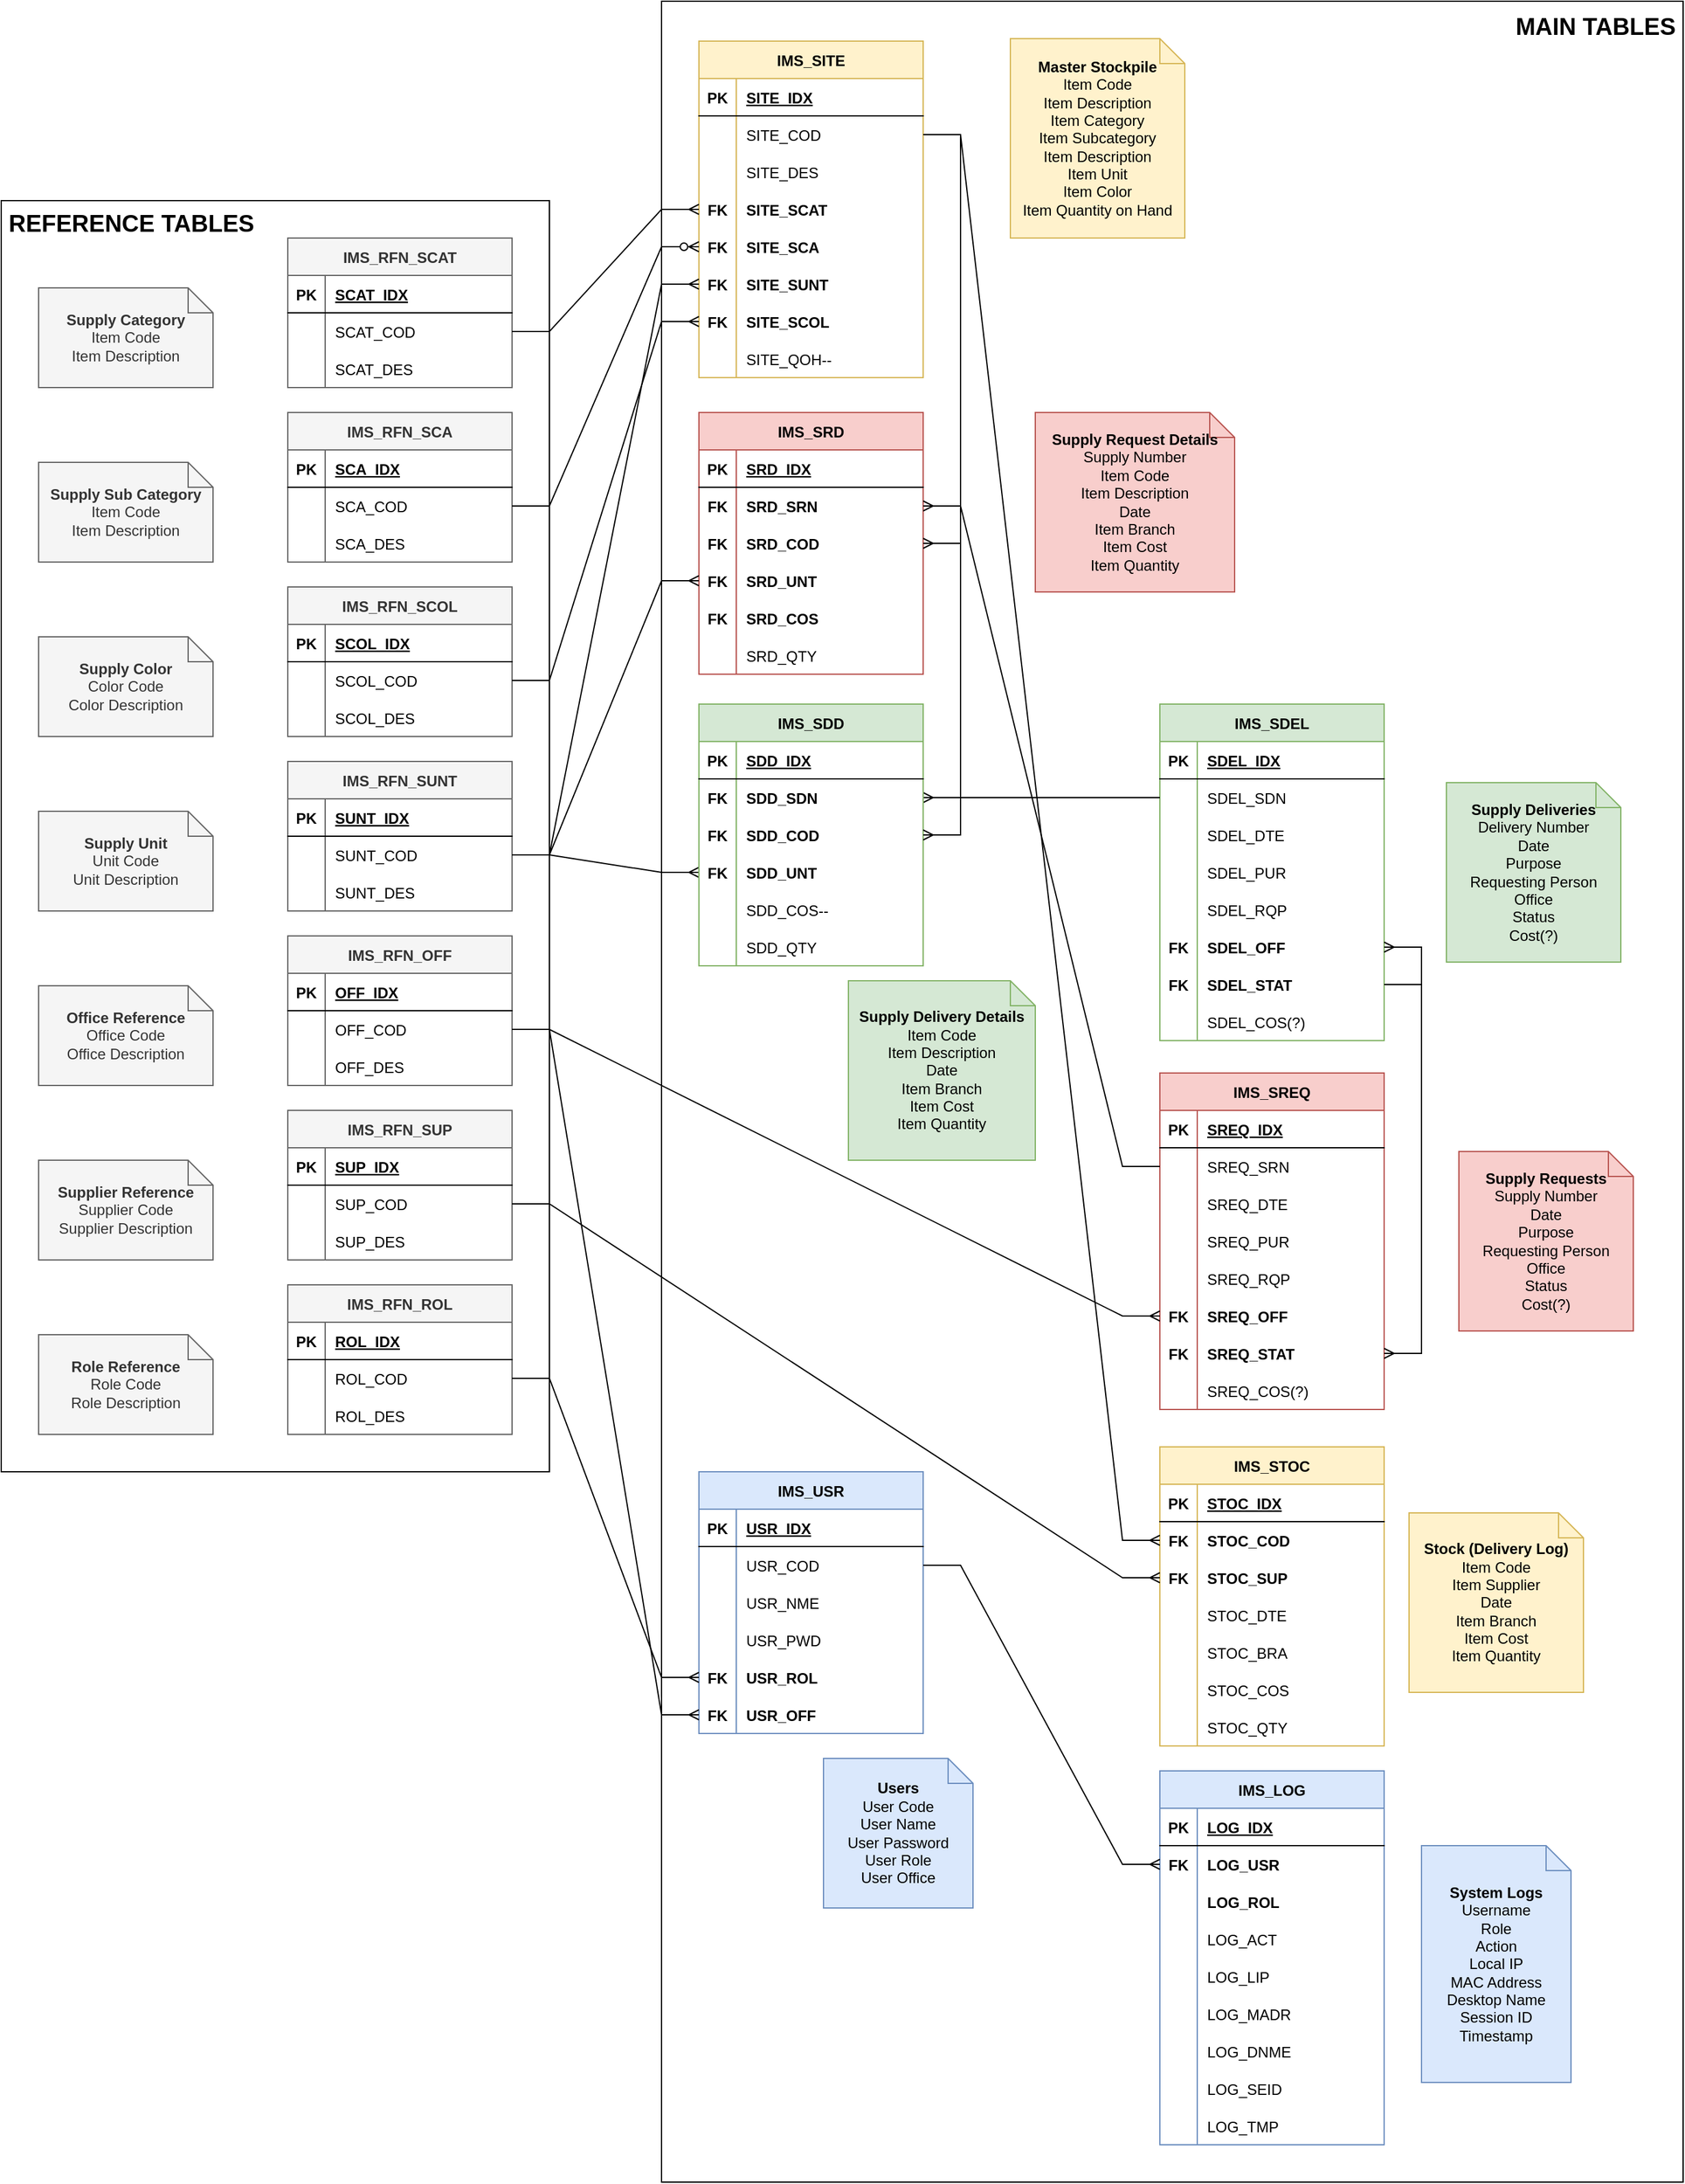 <mxfile version="20.7.4" type="device"><diagram id="R2lEEEUBdFMjLlhIrx00" name="Page-1"><mxGraphModel dx="1647" dy="1564" grid="1" gridSize="10" guides="1" tooltips="1" connect="1" arrows="1" fold="1" page="1" pageScale="1" pageWidth="850" pageHeight="1100" math="0" shadow="0" extFonts="Permanent Marker^https://fonts.googleapis.com/css?family=Permanent+Marker"><root><mxCell id="0"/><mxCell id="1" parent="0"/><mxCell id="N-9dD-IVy50JPho3B6zQ-125" value="" style="rounded=0;whiteSpace=wrap;html=1;" parent="1" vertex="1"><mxGeometry x="380" y="-150" width="820" height="1750" as="geometry"/></mxCell><mxCell id="UZNyK-WluWMW6U58Gkdp-43" value="" style="rounded=0;whiteSpace=wrap;html=1;" parent="1" vertex="1"><mxGeometry x="-150" y="10" width="440" height="1020" as="geometry"/></mxCell><mxCell id="UZNyK-WluWMW6U58Gkdp-1" value="IMS_RFN_SCAT" style="shape=table;startSize=30;container=1;collapsible=1;childLayout=tableLayout;fixedRows=1;rowLines=0;fontStyle=1;align=center;resizeLast=1;fillColor=#f5f5f5;fontColor=#333333;strokeColor=#666666;" parent="1" vertex="1"><mxGeometry x="80" y="40" width="180" height="120" as="geometry"/></mxCell><mxCell id="UZNyK-WluWMW6U58Gkdp-2" value="" style="shape=tableRow;horizontal=0;startSize=0;swimlaneHead=0;swimlaneBody=0;fillColor=none;collapsible=0;dropTarget=0;points=[[0,0.5],[1,0.5]];portConstraint=eastwest;top=0;left=0;right=0;bottom=1;" parent="UZNyK-WluWMW6U58Gkdp-1" vertex="1"><mxGeometry y="30" width="180" height="30" as="geometry"/></mxCell><mxCell id="UZNyK-WluWMW6U58Gkdp-3" value="PK" style="shape=partialRectangle;connectable=0;fillColor=none;top=0;left=0;bottom=0;right=0;fontStyle=1;overflow=hidden;" parent="UZNyK-WluWMW6U58Gkdp-2" vertex="1"><mxGeometry width="30" height="30" as="geometry"><mxRectangle width="30" height="30" as="alternateBounds"/></mxGeometry></mxCell><mxCell id="UZNyK-WluWMW6U58Gkdp-4" value="SCAT_IDX" style="shape=partialRectangle;connectable=0;fillColor=none;top=0;left=0;bottom=0;right=0;align=left;spacingLeft=6;fontStyle=5;overflow=hidden;" parent="UZNyK-WluWMW6U58Gkdp-2" vertex="1"><mxGeometry x="30" width="150" height="30" as="geometry"><mxRectangle width="150" height="30" as="alternateBounds"/></mxGeometry></mxCell><mxCell id="UZNyK-WluWMW6U58Gkdp-8" value="" style="shape=tableRow;horizontal=0;startSize=0;swimlaneHead=0;swimlaneBody=0;fillColor=none;collapsible=0;dropTarget=0;points=[[0,0.5],[1,0.5]];portConstraint=eastwest;top=0;left=0;right=0;bottom=0;" parent="UZNyK-WluWMW6U58Gkdp-1" vertex="1"><mxGeometry y="60" width="180" height="30" as="geometry"/></mxCell><mxCell id="UZNyK-WluWMW6U58Gkdp-9" value="" style="shape=partialRectangle;connectable=0;fillColor=none;top=0;left=0;bottom=0;right=0;editable=1;overflow=hidden;" parent="UZNyK-WluWMW6U58Gkdp-8" vertex="1"><mxGeometry width="30" height="30" as="geometry"><mxRectangle width="30" height="30" as="alternateBounds"/></mxGeometry></mxCell><mxCell id="UZNyK-WluWMW6U58Gkdp-10" value="SCAT_COD" style="shape=partialRectangle;connectable=0;fillColor=none;top=0;left=0;bottom=0;right=0;align=left;spacingLeft=6;overflow=hidden;" parent="UZNyK-WluWMW6U58Gkdp-8" vertex="1"><mxGeometry x="30" width="150" height="30" as="geometry"><mxRectangle width="150" height="30" as="alternateBounds"/></mxGeometry></mxCell><mxCell id="UZNyK-WluWMW6U58Gkdp-11" value="" style="shape=tableRow;horizontal=0;startSize=0;swimlaneHead=0;swimlaneBody=0;fillColor=none;collapsible=0;dropTarget=0;points=[[0,0.5],[1,0.5]];portConstraint=eastwest;top=0;left=0;right=0;bottom=0;" parent="UZNyK-WluWMW6U58Gkdp-1" vertex="1"><mxGeometry y="90" width="180" height="30" as="geometry"/></mxCell><mxCell id="UZNyK-WluWMW6U58Gkdp-12" value="" style="shape=partialRectangle;connectable=0;fillColor=none;top=0;left=0;bottom=0;right=0;editable=1;overflow=hidden;" parent="UZNyK-WluWMW6U58Gkdp-11" vertex="1"><mxGeometry width="30" height="30" as="geometry"><mxRectangle width="30" height="30" as="alternateBounds"/></mxGeometry></mxCell><mxCell id="UZNyK-WluWMW6U58Gkdp-13" value="SCAT_DES" style="shape=partialRectangle;connectable=0;fillColor=none;top=0;left=0;bottom=0;right=0;align=left;spacingLeft=6;overflow=hidden;" parent="UZNyK-WluWMW6U58Gkdp-11" vertex="1"><mxGeometry x="30" width="150" height="30" as="geometry"><mxRectangle width="150" height="30" as="alternateBounds"/></mxGeometry></mxCell><mxCell id="UZNyK-WluWMW6U58Gkdp-14" value="IMS_RFN_SCOL" style="shape=table;startSize=30;container=1;collapsible=1;childLayout=tableLayout;fixedRows=1;rowLines=0;fontStyle=1;align=center;resizeLast=1;fillColor=#f5f5f5;fontColor=#333333;strokeColor=#666666;" parent="1" vertex="1"><mxGeometry x="80" y="320" width="180" height="120" as="geometry"/></mxCell><mxCell id="UZNyK-WluWMW6U58Gkdp-15" value="" style="shape=tableRow;horizontal=0;startSize=0;swimlaneHead=0;swimlaneBody=0;fillColor=none;collapsible=0;dropTarget=0;points=[[0,0.5],[1,0.5]];portConstraint=eastwest;top=0;left=0;right=0;bottom=1;" parent="UZNyK-WluWMW6U58Gkdp-14" vertex="1"><mxGeometry y="30" width="180" height="30" as="geometry"/></mxCell><mxCell id="UZNyK-WluWMW6U58Gkdp-16" value="PK" style="shape=partialRectangle;connectable=0;fillColor=none;top=0;left=0;bottom=0;right=0;fontStyle=1;overflow=hidden;" parent="UZNyK-WluWMW6U58Gkdp-15" vertex="1"><mxGeometry width="30" height="30" as="geometry"><mxRectangle width="30" height="30" as="alternateBounds"/></mxGeometry></mxCell><mxCell id="UZNyK-WluWMW6U58Gkdp-17" value="SCOL_IDX" style="shape=partialRectangle;connectable=0;fillColor=none;top=0;left=0;bottom=0;right=0;align=left;spacingLeft=6;fontStyle=5;overflow=hidden;" parent="UZNyK-WluWMW6U58Gkdp-15" vertex="1"><mxGeometry x="30" width="150" height="30" as="geometry"><mxRectangle width="150" height="30" as="alternateBounds"/></mxGeometry></mxCell><mxCell id="UZNyK-WluWMW6U58Gkdp-18" value="" style="shape=tableRow;horizontal=0;startSize=0;swimlaneHead=0;swimlaneBody=0;fillColor=none;collapsible=0;dropTarget=0;points=[[0,0.5],[1,0.5]];portConstraint=eastwest;top=0;left=0;right=0;bottom=0;" parent="UZNyK-WluWMW6U58Gkdp-14" vertex="1"><mxGeometry y="60" width="180" height="30" as="geometry"/></mxCell><mxCell id="UZNyK-WluWMW6U58Gkdp-19" value="" style="shape=partialRectangle;connectable=0;fillColor=none;top=0;left=0;bottom=0;right=0;editable=1;overflow=hidden;" parent="UZNyK-WluWMW6U58Gkdp-18" vertex="1"><mxGeometry width="30" height="30" as="geometry"><mxRectangle width="30" height="30" as="alternateBounds"/></mxGeometry></mxCell><mxCell id="UZNyK-WluWMW6U58Gkdp-20" value="SCOL_COD" style="shape=partialRectangle;connectable=0;fillColor=none;top=0;left=0;bottom=0;right=0;align=left;spacingLeft=6;overflow=hidden;" parent="UZNyK-WluWMW6U58Gkdp-18" vertex="1"><mxGeometry x="30" width="150" height="30" as="geometry"><mxRectangle width="150" height="30" as="alternateBounds"/></mxGeometry></mxCell><mxCell id="UZNyK-WluWMW6U58Gkdp-21" value="" style="shape=tableRow;horizontal=0;startSize=0;swimlaneHead=0;swimlaneBody=0;fillColor=none;collapsible=0;dropTarget=0;points=[[0,0.5],[1,0.5]];portConstraint=eastwest;top=0;left=0;right=0;bottom=0;" parent="UZNyK-WluWMW6U58Gkdp-14" vertex="1"><mxGeometry y="90" width="180" height="30" as="geometry"/></mxCell><mxCell id="UZNyK-WluWMW6U58Gkdp-22" value="" style="shape=partialRectangle;connectable=0;fillColor=none;top=0;left=0;bottom=0;right=0;editable=1;overflow=hidden;" parent="UZNyK-WluWMW6U58Gkdp-21" vertex="1"><mxGeometry width="30" height="30" as="geometry"><mxRectangle width="30" height="30" as="alternateBounds"/></mxGeometry></mxCell><mxCell id="UZNyK-WluWMW6U58Gkdp-23" value="SCOL_DES" style="shape=partialRectangle;connectable=0;fillColor=none;top=0;left=0;bottom=0;right=0;align=left;spacingLeft=6;overflow=hidden;" parent="UZNyK-WluWMW6U58Gkdp-21" vertex="1"><mxGeometry x="30" width="150" height="30" as="geometry"><mxRectangle width="150" height="30" as="alternateBounds"/></mxGeometry></mxCell><mxCell id="UZNyK-WluWMW6U58Gkdp-27" value="IMS_RFN_SUNT" style="shape=table;startSize=30;container=1;collapsible=1;childLayout=tableLayout;fixedRows=1;rowLines=0;fontStyle=1;align=center;resizeLast=1;fillColor=#f5f5f5;fontColor=#333333;strokeColor=#666666;" parent="1" vertex="1"><mxGeometry x="80" y="460" width="180" height="120" as="geometry"/></mxCell><mxCell id="UZNyK-WluWMW6U58Gkdp-28" value="" style="shape=tableRow;horizontal=0;startSize=0;swimlaneHead=0;swimlaneBody=0;fillColor=none;collapsible=0;dropTarget=0;points=[[0,0.5],[1,0.5]];portConstraint=eastwest;top=0;left=0;right=0;bottom=1;" parent="UZNyK-WluWMW6U58Gkdp-27" vertex="1"><mxGeometry y="30" width="180" height="30" as="geometry"/></mxCell><mxCell id="UZNyK-WluWMW6U58Gkdp-29" value="PK" style="shape=partialRectangle;connectable=0;fillColor=none;top=0;left=0;bottom=0;right=0;fontStyle=1;overflow=hidden;" parent="UZNyK-WluWMW6U58Gkdp-28" vertex="1"><mxGeometry width="30" height="30" as="geometry"><mxRectangle width="30" height="30" as="alternateBounds"/></mxGeometry></mxCell><mxCell id="UZNyK-WluWMW6U58Gkdp-30" value="SUNT_IDX" style="shape=partialRectangle;connectable=0;fillColor=none;top=0;left=0;bottom=0;right=0;align=left;spacingLeft=6;fontStyle=5;overflow=hidden;" parent="UZNyK-WluWMW6U58Gkdp-28" vertex="1"><mxGeometry x="30" width="150" height="30" as="geometry"><mxRectangle width="150" height="30" as="alternateBounds"/></mxGeometry></mxCell><mxCell id="UZNyK-WluWMW6U58Gkdp-31" value="" style="shape=tableRow;horizontal=0;startSize=0;swimlaneHead=0;swimlaneBody=0;fillColor=none;collapsible=0;dropTarget=0;points=[[0,0.5],[1,0.5]];portConstraint=eastwest;top=0;left=0;right=0;bottom=0;" parent="UZNyK-WluWMW6U58Gkdp-27" vertex="1"><mxGeometry y="60" width="180" height="30" as="geometry"/></mxCell><mxCell id="UZNyK-WluWMW6U58Gkdp-32" value="" style="shape=partialRectangle;connectable=0;fillColor=none;top=0;left=0;bottom=0;right=0;editable=1;overflow=hidden;" parent="UZNyK-WluWMW6U58Gkdp-31" vertex="1"><mxGeometry width="30" height="30" as="geometry"><mxRectangle width="30" height="30" as="alternateBounds"/></mxGeometry></mxCell><mxCell id="UZNyK-WluWMW6U58Gkdp-33" value="SUNT_COD" style="shape=partialRectangle;connectable=0;fillColor=none;top=0;left=0;bottom=0;right=0;align=left;spacingLeft=6;overflow=hidden;" parent="UZNyK-WluWMW6U58Gkdp-31" vertex="1"><mxGeometry x="30" width="150" height="30" as="geometry"><mxRectangle width="150" height="30" as="alternateBounds"/></mxGeometry></mxCell><mxCell id="UZNyK-WluWMW6U58Gkdp-34" value="" style="shape=tableRow;horizontal=0;startSize=0;swimlaneHead=0;swimlaneBody=0;fillColor=none;collapsible=0;dropTarget=0;points=[[0,0.5],[1,0.5]];portConstraint=eastwest;top=0;left=0;right=0;bottom=0;" parent="UZNyK-WluWMW6U58Gkdp-27" vertex="1"><mxGeometry y="90" width="180" height="30" as="geometry"/></mxCell><mxCell id="UZNyK-WluWMW6U58Gkdp-35" value="" style="shape=partialRectangle;connectable=0;fillColor=none;top=0;left=0;bottom=0;right=0;editable=1;overflow=hidden;" parent="UZNyK-WluWMW6U58Gkdp-34" vertex="1"><mxGeometry width="30" height="30" as="geometry"><mxRectangle width="30" height="30" as="alternateBounds"/></mxGeometry></mxCell><mxCell id="UZNyK-WluWMW6U58Gkdp-36" value="SUNT_DES" style="shape=partialRectangle;connectable=0;fillColor=none;top=0;left=0;bottom=0;right=0;align=left;spacingLeft=6;overflow=hidden;" parent="UZNyK-WluWMW6U58Gkdp-34" vertex="1"><mxGeometry x="30" width="150" height="30" as="geometry"><mxRectangle width="150" height="30" as="alternateBounds"/></mxGeometry></mxCell><mxCell id="UZNyK-WluWMW6U58Gkdp-41" value="REFERENCE TABLES" style="text;strokeColor=none;fillColor=none;spacingLeft=4;spacingRight=4;overflow=hidden;rotatable=0;points=[[0,0.5],[1,0.5]];portConstraint=eastwest;fontSize=19;fontStyle=1" parent="1" vertex="1"><mxGeometry x="-150" y="10" width="210" height="30" as="geometry"/></mxCell><mxCell id="UZNyK-WluWMW6U58Gkdp-44" value="&lt;b&gt;Supply Category&lt;/b&gt;&lt;br&gt;Item Code&lt;br&gt;Item Description" style="shape=note;size=20;whiteSpace=wrap;html=1;fillColor=#f5f5f5;fontColor=#333333;strokeColor=#666666;" parent="1" vertex="1"><mxGeometry x="-120" y="80" width="140" height="80" as="geometry"/></mxCell><mxCell id="UZNyK-WluWMW6U58Gkdp-45" value="&lt;b&gt;Supply Color&lt;/b&gt;&lt;br&gt;Color Code&lt;br&gt;Color Description" style="shape=note;size=20;whiteSpace=wrap;html=1;fillColor=#f5f5f5;fontColor=#333333;strokeColor=#666666;" parent="1" vertex="1"><mxGeometry x="-120" y="360" width="140" height="80" as="geometry"/></mxCell><mxCell id="UZNyK-WluWMW6U58Gkdp-46" value="&lt;b&gt;Supply Unit&lt;/b&gt;&lt;br&gt;Unit Code&lt;br&gt;Unit Description" style="shape=note;size=20;whiteSpace=wrap;html=1;fillColor=#f5f5f5;fontColor=#333333;strokeColor=#666666;" parent="1" vertex="1"><mxGeometry x="-120" y="500" width="140" height="80" as="geometry"/></mxCell><mxCell id="UZNyK-WluWMW6U58Gkdp-47" value="IMS_RFN_OFF" style="shape=table;startSize=30;container=1;collapsible=1;childLayout=tableLayout;fixedRows=1;rowLines=0;fontStyle=1;align=center;resizeLast=1;fillColor=#f5f5f5;fontColor=#333333;strokeColor=#666666;" parent="1" vertex="1"><mxGeometry x="80" y="600" width="180" height="120" as="geometry"/></mxCell><mxCell id="UZNyK-WluWMW6U58Gkdp-48" value="" style="shape=tableRow;horizontal=0;startSize=0;swimlaneHead=0;swimlaneBody=0;fillColor=none;collapsible=0;dropTarget=0;points=[[0,0.5],[1,0.5]];portConstraint=eastwest;top=0;left=0;right=0;bottom=1;" parent="UZNyK-WluWMW6U58Gkdp-47" vertex="1"><mxGeometry y="30" width="180" height="30" as="geometry"/></mxCell><mxCell id="UZNyK-WluWMW6U58Gkdp-49" value="PK" style="shape=partialRectangle;connectable=0;fillColor=none;top=0;left=0;bottom=0;right=0;fontStyle=1;overflow=hidden;" parent="UZNyK-WluWMW6U58Gkdp-48" vertex="1"><mxGeometry width="30" height="30" as="geometry"><mxRectangle width="30" height="30" as="alternateBounds"/></mxGeometry></mxCell><mxCell id="UZNyK-WluWMW6U58Gkdp-50" value="OFF_IDX" style="shape=partialRectangle;connectable=0;fillColor=none;top=0;left=0;bottom=0;right=0;align=left;spacingLeft=6;fontStyle=5;overflow=hidden;" parent="UZNyK-WluWMW6U58Gkdp-48" vertex="1"><mxGeometry x="30" width="150" height="30" as="geometry"><mxRectangle width="150" height="30" as="alternateBounds"/></mxGeometry></mxCell><mxCell id="UZNyK-WluWMW6U58Gkdp-51" value="" style="shape=tableRow;horizontal=0;startSize=0;swimlaneHead=0;swimlaneBody=0;fillColor=none;collapsible=0;dropTarget=0;points=[[0,0.5],[1,0.5]];portConstraint=eastwest;top=0;left=0;right=0;bottom=0;" parent="UZNyK-WluWMW6U58Gkdp-47" vertex="1"><mxGeometry y="60" width="180" height="30" as="geometry"/></mxCell><mxCell id="UZNyK-WluWMW6U58Gkdp-52" value="" style="shape=partialRectangle;connectable=0;fillColor=none;top=0;left=0;bottom=0;right=0;editable=1;overflow=hidden;" parent="UZNyK-WluWMW6U58Gkdp-51" vertex="1"><mxGeometry width="30" height="30" as="geometry"><mxRectangle width="30" height="30" as="alternateBounds"/></mxGeometry></mxCell><mxCell id="UZNyK-WluWMW6U58Gkdp-53" value="OFF_COD" style="shape=partialRectangle;connectable=0;fillColor=none;top=0;left=0;bottom=0;right=0;align=left;spacingLeft=6;overflow=hidden;" parent="UZNyK-WluWMW6U58Gkdp-51" vertex="1"><mxGeometry x="30" width="150" height="30" as="geometry"><mxRectangle width="150" height="30" as="alternateBounds"/></mxGeometry></mxCell><mxCell id="UZNyK-WluWMW6U58Gkdp-54" value="" style="shape=tableRow;horizontal=0;startSize=0;swimlaneHead=0;swimlaneBody=0;fillColor=none;collapsible=0;dropTarget=0;points=[[0,0.5],[1,0.5]];portConstraint=eastwest;top=0;left=0;right=0;bottom=0;" parent="UZNyK-WluWMW6U58Gkdp-47" vertex="1"><mxGeometry y="90" width="180" height="30" as="geometry"/></mxCell><mxCell id="UZNyK-WluWMW6U58Gkdp-55" value="" style="shape=partialRectangle;connectable=0;fillColor=none;top=0;left=0;bottom=0;right=0;editable=1;overflow=hidden;" parent="UZNyK-WluWMW6U58Gkdp-54" vertex="1"><mxGeometry width="30" height="30" as="geometry"><mxRectangle width="30" height="30" as="alternateBounds"/></mxGeometry></mxCell><mxCell id="UZNyK-WluWMW6U58Gkdp-56" value="OFF_DES" style="shape=partialRectangle;connectable=0;fillColor=none;top=0;left=0;bottom=0;right=0;align=left;spacingLeft=6;overflow=hidden;" parent="UZNyK-WluWMW6U58Gkdp-54" vertex="1"><mxGeometry x="30" width="150" height="30" as="geometry"><mxRectangle width="150" height="30" as="alternateBounds"/></mxGeometry></mxCell><mxCell id="UZNyK-WluWMW6U58Gkdp-57" value="&lt;b&gt;Office Reference&lt;/b&gt;&lt;br&gt;Office Code&lt;br&gt;Office Description" style="shape=note;size=20;whiteSpace=wrap;html=1;fillColor=#f5f5f5;fontColor=#333333;strokeColor=#666666;" parent="1" vertex="1"><mxGeometry x="-120" y="640" width="140" height="80" as="geometry"/></mxCell><mxCell id="UZNyK-WluWMW6U58Gkdp-58" value="IMS_SITE" style="shape=table;startSize=30;container=1;collapsible=1;childLayout=tableLayout;fixedRows=1;rowLines=0;fontStyle=1;align=center;resizeLast=1;fillColor=#fff2cc;strokeColor=#d6b656;" parent="1" vertex="1"><mxGeometry x="410" y="-118" width="180" height="270" as="geometry"/></mxCell><mxCell id="UZNyK-WluWMW6U58Gkdp-59" value="" style="shape=tableRow;horizontal=0;startSize=0;swimlaneHead=0;swimlaneBody=0;fillColor=none;collapsible=0;dropTarget=0;points=[[0,0.5],[1,0.5]];portConstraint=eastwest;top=0;left=0;right=0;bottom=1;" parent="UZNyK-WluWMW6U58Gkdp-58" vertex="1"><mxGeometry y="30" width="180" height="30" as="geometry"/></mxCell><mxCell id="UZNyK-WluWMW6U58Gkdp-60" value="PK" style="shape=partialRectangle;connectable=0;fillColor=none;top=0;left=0;bottom=0;right=0;fontStyle=1;overflow=hidden;" parent="UZNyK-WluWMW6U58Gkdp-59" vertex="1"><mxGeometry width="30" height="30" as="geometry"><mxRectangle width="30" height="30" as="alternateBounds"/></mxGeometry></mxCell><mxCell id="UZNyK-WluWMW6U58Gkdp-61" value="SITE_IDX" style="shape=partialRectangle;connectable=0;fillColor=none;top=0;left=0;bottom=0;right=0;align=left;spacingLeft=6;fontStyle=5;overflow=hidden;" parent="UZNyK-WluWMW6U58Gkdp-59" vertex="1"><mxGeometry x="30" width="150" height="30" as="geometry"><mxRectangle width="150" height="30" as="alternateBounds"/></mxGeometry></mxCell><mxCell id="UZNyK-WluWMW6U58Gkdp-62" value="" style="shape=tableRow;horizontal=0;startSize=0;swimlaneHead=0;swimlaneBody=0;fillColor=none;collapsible=0;dropTarget=0;points=[[0,0.5],[1,0.5]];portConstraint=eastwest;top=0;left=0;right=0;bottom=0;" parent="UZNyK-WluWMW6U58Gkdp-58" vertex="1"><mxGeometry y="60" width="180" height="30" as="geometry"/></mxCell><mxCell id="UZNyK-WluWMW6U58Gkdp-63" value="" style="shape=partialRectangle;connectable=0;fillColor=none;top=0;left=0;bottom=0;right=0;editable=1;overflow=hidden;" parent="UZNyK-WluWMW6U58Gkdp-62" vertex="1"><mxGeometry width="30" height="30" as="geometry"><mxRectangle width="30" height="30" as="alternateBounds"/></mxGeometry></mxCell><mxCell id="UZNyK-WluWMW6U58Gkdp-64" value="SITE_COD" style="shape=partialRectangle;connectable=0;fillColor=none;top=0;left=0;bottom=0;right=0;align=left;spacingLeft=6;overflow=hidden;" parent="UZNyK-WluWMW6U58Gkdp-62" vertex="1"><mxGeometry x="30" width="150" height="30" as="geometry"><mxRectangle width="150" height="30" as="alternateBounds"/></mxGeometry></mxCell><mxCell id="O2cqMYNPOfx2e3i1-Ck1-1" value="" style="shape=tableRow;horizontal=0;startSize=0;swimlaneHead=0;swimlaneBody=0;fillColor=none;collapsible=0;dropTarget=0;points=[[0,0.5],[1,0.5]];portConstraint=eastwest;top=0;left=0;right=0;bottom=0;" vertex="1" parent="UZNyK-WluWMW6U58Gkdp-58"><mxGeometry y="90" width="180" height="30" as="geometry"/></mxCell><mxCell id="O2cqMYNPOfx2e3i1-Ck1-2" value="" style="shape=partialRectangle;connectable=0;fillColor=none;top=0;left=0;bottom=0;right=0;editable=1;overflow=hidden;" vertex="1" parent="O2cqMYNPOfx2e3i1-Ck1-1"><mxGeometry width="30" height="30" as="geometry"><mxRectangle width="30" height="30" as="alternateBounds"/></mxGeometry></mxCell><mxCell id="O2cqMYNPOfx2e3i1-Ck1-3" value="SITE_DES" style="shape=partialRectangle;connectable=0;fillColor=none;top=0;left=0;bottom=0;right=0;align=left;spacingLeft=6;overflow=hidden;" vertex="1" parent="O2cqMYNPOfx2e3i1-Ck1-1"><mxGeometry x="30" width="150" height="30" as="geometry"><mxRectangle width="150" height="30" as="alternateBounds"/></mxGeometry></mxCell><mxCell id="UZNyK-WluWMW6U58Gkdp-65" value="" style="shape=tableRow;horizontal=0;startSize=0;swimlaneHead=0;swimlaneBody=0;fillColor=none;collapsible=0;dropTarget=0;points=[[0,0.5],[1,0.5]];portConstraint=eastwest;top=0;left=0;right=0;bottom=0;" parent="UZNyK-WluWMW6U58Gkdp-58" vertex="1"><mxGeometry y="120" width="180" height="30" as="geometry"/></mxCell><mxCell id="UZNyK-WluWMW6U58Gkdp-66" value="FK" style="shape=partialRectangle;connectable=0;fillColor=none;top=0;left=0;bottom=0;right=0;editable=1;overflow=hidden;fontStyle=1" parent="UZNyK-WluWMW6U58Gkdp-65" vertex="1"><mxGeometry width="30" height="30" as="geometry"><mxRectangle width="30" height="30" as="alternateBounds"/></mxGeometry></mxCell><mxCell id="UZNyK-WluWMW6U58Gkdp-67" value="SITE_SCAT" style="shape=partialRectangle;connectable=0;fillColor=none;top=0;left=0;bottom=0;right=0;align=left;spacingLeft=6;overflow=hidden;fontStyle=1" parent="UZNyK-WluWMW6U58Gkdp-65" vertex="1"><mxGeometry x="30" width="150" height="30" as="geometry"><mxRectangle width="150" height="30" as="alternateBounds"/></mxGeometry></mxCell><mxCell id="UZNyK-WluWMW6U58Gkdp-68" value="" style="shape=tableRow;horizontal=0;startSize=0;swimlaneHead=0;swimlaneBody=0;fillColor=none;collapsible=0;dropTarget=0;points=[[0,0.5],[1,0.5]];portConstraint=eastwest;top=0;left=0;right=0;bottom=0;" parent="UZNyK-WluWMW6U58Gkdp-58" vertex="1"><mxGeometry y="150" width="180" height="30" as="geometry"/></mxCell><mxCell id="UZNyK-WluWMW6U58Gkdp-69" value="FK" style="shape=partialRectangle;connectable=0;fillColor=none;top=0;left=0;bottom=0;right=0;editable=1;overflow=hidden;fontStyle=1" parent="UZNyK-WluWMW6U58Gkdp-68" vertex="1"><mxGeometry width="30" height="30" as="geometry"><mxRectangle width="30" height="30" as="alternateBounds"/></mxGeometry></mxCell><mxCell id="UZNyK-WluWMW6U58Gkdp-70" value="SITE_SCA" style="shape=partialRectangle;connectable=0;fillColor=none;top=0;left=0;bottom=0;right=0;align=left;spacingLeft=6;overflow=hidden;fontStyle=1" parent="UZNyK-WluWMW6U58Gkdp-68" vertex="1"><mxGeometry x="30" width="150" height="30" as="geometry"><mxRectangle width="150" height="30" as="alternateBounds"/></mxGeometry></mxCell><mxCell id="UZNyK-WluWMW6U58Gkdp-74" value="" style="shape=tableRow;horizontal=0;startSize=0;swimlaneHead=0;swimlaneBody=0;fillColor=none;collapsible=0;dropTarget=0;points=[[0,0.5],[1,0.5]];portConstraint=eastwest;top=0;left=0;right=0;bottom=0;" parent="UZNyK-WluWMW6U58Gkdp-58" vertex="1"><mxGeometry y="180" width="180" height="30" as="geometry"/></mxCell><mxCell id="UZNyK-WluWMW6U58Gkdp-75" value="FK" style="shape=partialRectangle;connectable=0;fillColor=none;top=0;left=0;bottom=0;right=0;editable=1;overflow=hidden;fontStyle=1" parent="UZNyK-WluWMW6U58Gkdp-74" vertex="1"><mxGeometry width="30" height="30" as="geometry"><mxRectangle width="30" height="30" as="alternateBounds"/></mxGeometry></mxCell><mxCell id="UZNyK-WluWMW6U58Gkdp-76" value="SITE_SUNT" style="shape=partialRectangle;connectable=0;fillColor=none;top=0;left=0;bottom=0;right=0;align=left;spacingLeft=6;overflow=hidden;fontStyle=1" parent="UZNyK-WluWMW6U58Gkdp-74" vertex="1"><mxGeometry x="30" width="150" height="30" as="geometry"><mxRectangle width="150" height="30" as="alternateBounds"/></mxGeometry></mxCell><mxCell id="UZNyK-WluWMW6U58Gkdp-77" value="" style="shape=tableRow;horizontal=0;startSize=0;swimlaneHead=0;swimlaneBody=0;fillColor=none;collapsible=0;dropTarget=0;points=[[0,0.5],[1,0.5]];portConstraint=eastwest;top=0;left=0;right=0;bottom=0;" parent="UZNyK-WluWMW6U58Gkdp-58" vertex="1"><mxGeometry y="210" width="180" height="30" as="geometry"/></mxCell><mxCell id="UZNyK-WluWMW6U58Gkdp-78" value="FK" style="shape=partialRectangle;connectable=0;fillColor=none;top=0;left=0;bottom=0;right=0;editable=1;overflow=hidden;fontStyle=1" parent="UZNyK-WluWMW6U58Gkdp-77" vertex="1"><mxGeometry width="30" height="30" as="geometry"><mxRectangle width="30" height="30" as="alternateBounds"/></mxGeometry></mxCell><mxCell id="UZNyK-WluWMW6U58Gkdp-79" value="SITE_SCOL" style="shape=partialRectangle;connectable=0;fillColor=none;top=0;left=0;bottom=0;right=0;align=left;spacingLeft=6;overflow=hidden;fontStyle=1" parent="UZNyK-WluWMW6U58Gkdp-77" vertex="1"><mxGeometry x="30" width="150" height="30" as="geometry"><mxRectangle width="150" height="30" as="alternateBounds"/></mxGeometry></mxCell><mxCell id="UZNyK-WluWMW6U58Gkdp-80" value="" style="shape=tableRow;horizontal=0;startSize=0;swimlaneHead=0;swimlaneBody=0;fillColor=none;collapsible=0;dropTarget=0;points=[[0,0.5],[1,0.5]];portConstraint=eastwest;top=0;left=0;right=0;bottom=0;" parent="UZNyK-WluWMW6U58Gkdp-58" vertex="1"><mxGeometry y="240" width="180" height="30" as="geometry"/></mxCell><mxCell id="UZNyK-WluWMW6U58Gkdp-81" value="" style="shape=partialRectangle;connectable=0;fillColor=none;top=0;left=0;bottom=0;right=0;editable=1;overflow=hidden;" parent="UZNyK-WluWMW6U58Gkdp-80" vertex="1"><mxGeometry width="30" height="30" as="geometry"><mxRectangle width="30" height="30" as="alternateBounds"/></mxGeometry></mxCell><mxCell id="UZNyK-WluWMW6U58Gkdp-82" value="SITE_QOH--" style="shape=partialRectangle;connectable=0;fillColor=none;top=0;left=0;bottom=0;right=0;align=left;spacingLeft=6;overflow=hidden;" parent="UZNyK-WluWMW6U58Gkdp-80" vertex="1"><mxGeometry x="30" width="150" height="30" as="geometry"><mxRectangle width="150" height="30" as="alternateBounds"/></mxGeometry></mxCell><mxCell id="UZNyK-WluWMW6U58Gkdp-101" value="IMS_SREQ" style="shape=table;startSize=30;container=1;collapsible=1;childLayout=tableLayout;fixedRows=1;rowLines=0;fontStyle=1;align=center;resizeLast=1;fillColor=#f8cecc;strokeColor=#b85450;" parent="1" vertex="1"><mxGeometry x="780" y="710" width="180" height="270" as="geometry"/></mxCell><mxCell id="UZNyK-WluWMW6U58Gkdp-102" value="" style="shape=tableRow;horizontal=0;startSize=0;swimlaneHead=0;swimlaneBody=0;fillColor=none;collapsible=0;dropTarget=0;points=[[0,0.5],[1,0.5]];portConstraint=eastwest;top=0;left=0;right=0;bottom=1;" parent="UZNyK-WluWMW6U58Gkdp-101" vertex="1"><mxGeometry y="30" width="180" height="30" as="geometry"/></mxCell><mxCell id="UZNyK-WluWMW6U58Gkdp-103" value="PK" style="shape=partialRectangle;connectable=0;fillColor=none;top=0;left=0;bottom=0;right=0;fontStyle=1;overflow=hidden;" parent="UZNyK-WluWMW6U58Gkdp-102" vertex="1"><mxGeometry width="30" height="30" as="geometry"><mxRectangle width="30" height="30" as="alternateBounds"/></mxGeometry></mxCell><mxCell id="UZNyK-WluWMW6U58Gkdp-104" value="SREQ_IDX" style="shape=partialRectangle;connectable=0;fillColor=none;top=0;left=0;bottom=0;right=0;align=left;spacingLeft=6;fontStyle=5;overflow=hidden;" parent="UZNyK-WluWMW6U58Gkdp-102" vertex="1"><mxGeometry x="30" width="150" height="30" as="geometry"><mxRectangle width="150" height="30" as="alternateBounds"/></mxGeometry></mxCell><mxCell id="UZNyK-WluWMW6U58Gkdp-105" value="" style="shape=tableRow;horizontal=0;startSize=0;swimlaneHead=0;swimlaneBody=0;fillColor=none;collapsible=0;dropTarget=0;points=[[0,0.5],[1,0.5]];portConstraint=eastwest;top=0;left=0;right=0;bottom=0;" parent="UZNyK-WluWMW6U58Gkdp-101" vertex="1"><mxGeometry y="60" width="180" height="30" as="geometry"/></mxCell><mxCell id="UZNyK-WluWMW6U58Gkdp-106" value="" style="shape=partialRectangle;connectable=0;fillColor=none;top=0;left=0;bottom=0;right=0;editable=1;overflow=hidden;" parent="UZNyK-WluWMW6U58Gkdp-105" vertex="1"><mxGeometry width="30" height="30" as="geometry"><mxRectangle width="30" height="30" as="alternateBounds"/></mxGeometry></mxCell><mxCell id="UZNyK-WluWMW6U58Gkdp-107" value="SREQ_SRN" style="shape=partialRectangle;connectable=0;fillColor=none;top=0;left=0;bottom=0;right=0;align=left;spacingLeft=6;overflow=hidden;" parent="UZNyK-WluWMW6U58Gkdp-105" vertex="1"><mxGeometry x="30" width="150" height="30" as="geometry"><mxRectangle width="150" height="30" as="alternateBounds"/></mxGeometry></mxCell><mxCell id="UZNyK-WluWMW6U58Gkdp-108" value="" style="shape=tableRow;horizontal=0;startSize=0;swimlaneHead=0;swimlaneBody=0;fillColor=none;collapsible=0;dropTarget=0;points=[[0,0.5],[1,0.5]];portConstraint=eastwest;top=0;left=0;right=0;bottom=0;" parent="UZNyK-WluWMW6U58Gkdp-101" vertex="1"><mxGeometry y="90" width="180" height="30" as="geometry"/></mxCell><mxCell id="UZNyK-WluWMW6U58Gkdp-109" value="" style="shape=partialRectangle;connectable=0;fillColor=none;top=0;left=0;bottom=0;right=0;editable=1;overflow=hidden;" parent="UZNyK-WluWMW6U58Gkdp-108" vertex="1"><mxGeometry width="30" height="30" as="geometry"><mxRectangle width="30" height="30" as="alternateBounds"/></mxGeometry></mxCell><mxCell id="UZNyK-WluWMW6U58Gkdp-110" value="SREQ_DTE" style="shape=partialRectangle;connectable=0;fillColor=none;top=0;left=0;bottom=0;right=0;align=left;spacingLeft=6;overflow=hidden;" parent="UZNyK-WluWMW6U58Gkdp-108" vertex="1"><mxGeometry x="30" width="150" height="30" as="geometry"><mxRectangle width="150" height="30" as="alternateBounds"/></mxGeometry></mxCell><mxCell id="UZNyK-WluWMW6U58Gkdp-111" value="" style="shape=tableRow;horizontal=0;startSize=0;swimlaneHead=0;swimlaneBody=0;fillColor=none;collapsible=0;dropTarget=0;points=[[0,0.5],[1,0.5]];portConstraint=eastwest;top=0;left=0;right=0;bottom=0;" parent="UZNyK-WluWMW6U58Gkdp-101" vertex="1"><mxGeometry y="120" width="180" height="30" as="geometry"/></mxCell><mxCell id="UZNyK-WluWMW6U58Gkdp-112" value="" style="shape=partialRectangle;connectable=0;fillColor=none;top=0;left=0;bottom=0;right=0;editable=1;overflow=hidden;" parent="UZNyK-WluWMW6U58Gkdp-111" vertex="1"><mxGeometry width="30" height="30" as="geometry"><mxRectangle width="30" height="30" as="alternateBounds"/></mxGeometry></mxCell><mxCell id="UZNyK-WluWMW6U58Gkdp-113" value="SREQ_PUR" style="shape=partialRectangle;connectable=0;fillColor=none;top=0;left=0;bottom=0;right=0;align=left;spacingLeft=6;overflow=hidden;" parent="UZNyK-WluWMW6U58Gkdp-111" vertex="1"><mxGeometry x="30" width="150" height="30" as="geometry"><mxRectangle width="150" height="30" as="alternateBounds"/></mxGeometry></mxCell><mxCell id="UZNyK-WluWMW6U58Gkdp-114" value="" style="shape=tableRow;horizontal=0;startSize=0;swimlaneHead=0;swimlaneBody=0;fillColor=none;collapsible=0;dropTarget=0;points=[[0,0.5],[1,0.5]];portConstraint=eastwest;top=0;left=0;right=0;bottom=0;" parent="UZNyK-WluWMW6U58Gkdp-101" vertex="1"><mxGeometry y="150" width="180" height="30" as="geometry"/></mxCell><mxCell id="UZNyK-WluWMW6U58Gkdp-115" value="" style="shape=partialRectangle;connectable=0;fillColor=none;top=0;left=0;bottom=0;right=0;editable=1;overflow=hidden;" parent="UZNyK-WluWMW6U58Gkdp-114" vertex="1"><mxGeometry width="30" height="30" as="geometry"><mxRectangle width="30" height="30" as="alternateBounds"/></mxGeometry></mxCell><mxCell id="UZNyK-WluWMW6U58Gkdp-116" value="SREQ_RQP" style="shape=partialRectangle;connectable=0;fillColor=none;top=0;left=0;bottom=0;right=0;align=left;spacingLeft=6;overflow=hidden;" parent="UZNyK-WluWMW6U58Gkdp-114" vertex="1"><mxGeometry x="30" width="150" height="30" as="geometry"><mxRectangle width="150" height="30" as="alternateBounds"/></mxGeometry></mxCell><mxCell id="UZNyK-WluWMW6U58Gkdp-117" value="" style="shape=tableRow;horizontal=0;startSize=0;swimlaneHead=0;swimlaneBody=0;fillColor=none;collapsible=0;dropTarget=0;points=[[0,0.5],[1,0.5]];portConstraint=eastwest;top=0;left=0;right=0;bottom=0;" parent="UZNyK-WluWMW6U58Gkdp-101" vertex="1"><mxGeometry y="180" width="180" height="30" as="geometry"/></mxCell><mxCell id="UZNyK-WluWMW6U58Gkdp-118" value="FK" style="shape=partialRectangle;connectable=0;fillColor=none;top=0;left=0;bottom=0;right=0;editable=1;overflow=hidden;fontStyle=1" parent="UZNyK-WluWMW6U58Gkdp-117" vertex="1"><mxGeometry width="30" height="30" as="geometry"><mxRectangle width="30" height="30" as="alternateBounds"/></mxGeometry></mxCell><mxCell id="UZNyK-WluWMW6U58Gkdp-119" value="SREQ_OFF" style="shape=partialRectangle;connectable=0;fillColor=none;top=0;left=0;bottom=0;right=0;align=left;spacingLeft=6;overflow=hidden;fontStyle=1" parent="UZNyK-WluWMW6U58Gkdp-117" vertex="1"><mxGeometry x="30" width="150" height="30" as="geometry"><mxRectangle width="150" height="30" as="alternateBounds"/></mxGeometry></mxCell><mxCell id="N-9dD-IVy50JPho3B6zQ-26" value="" style="shape=tableRow;horizontal=0;startSize=0;swimlaneHead=0;swimlaneBody=0;fillColor=none;collapsible=0;dropTarget=0;points=[[0,0.5],[1,0.5]];portConstraint=eastwest;top=0;left=0;right=0;bottom=0;" parent="UZNyK-WluWMW6U58Gkdp-101" vertex="1"><mxGeometry y="210" width="180" height="30" as="geometry"/></mxCell><mxCell id="N-9dD-IVy50JPho3B6zQ-27" value="FK" style="shape=partialRectangle;connectable=0;fillColor=none;top=0;left=0;bottom=0;right=0;editable=1;overflow=hidden;fontStyle=1" parent="N-9dD-IVy50JPho3B6zQ-26" vertex="1"><mxGeometry width="30" height="30" as="geometry"><mxRectangle width="30" height="30" as="alternateBounds"/></mxGeometry></mxCell><mxCell id="N-9dD-IVy50JPho3B6zQ-28" value="SREQ_STAT" style="shape=partialRectangle;connectable=0;fillColor=none;top=0;left=0;bottom=0;right=0;align=left;spacingLeft=6;overflow=hidden;fontStyle=1" parent="N-9dD-IVy50JPho3B6zQ-26" vertex="1"><mxGeometry x="30" width="150" height="30" as="geometry"><mxRectangle width="150" height="30" as="alternateBounds"/></mxGeometry></mxCell><mxCell id="UZNyK-WluWMW6U58Gkdp-120" value="" style="shape=tableRow;horizontal=0;startSize=0;swimlaneHead=0;swimlaneBody=0;fillColor=none;collapsible=0;dropTarget=0;points=[[0,0.5],[1,0.5]];portConstraint=eastwest;top=0;left=0;right=0;bottom=0;" parent="UZNyK-WluWMW6U58Gkdp-101" vertex="1"><mxGeometry y="240" width="180" height="30" as="geometry"/></mxCell><mxCell id="UZNyK-WluWMW6U58Gkdp-121" value="" style="shape=partialRectangle;connectable=0;fillColor=none;top=0;left=0;bottom=0;right=0;editable=1;overflow=hidden;" parent="UZNyK-WluWMW6U58Gkdp-120" vertex="1"><mxGeometry width="30" height="30" as="geometry"><mxRectangle width="30" height="30" as="alternateBounds"/></mxGeometry></mxCell><mxCell id="UZNyK-WluWMW6U58Gkdp-122" value="SREQ_COS(?)" style="shape=partialRectangle;connectable=0;fillColor=none;top=0;left=0;bottom=0;right=0;align=left;spacingLeft=6;overflow=hidden;" parent="UZNyK-WluWMW6U58Gkdp-120" vertex="1"><mxGeometry x="30" width="150" height="30" as="geometry"><mxRectangle width="150" height="30" as="alternateBounds"/></mxGeometry></mxCell><mxCell id="UZNyK-WluWMW6U58Gkdp-124" value="IMS_STOC" style="shape=table;startSize=30;container=1;collapsible=1;childLayout=tableLayout;fixedRows=1;rowLines=0;fontStyle=1;align=center;resizeLast=1;fillColor=#fff2cc;strokeColor=#d6b656;" parent="1" vertex="1"><mxGeometry x="780" y="1010" width="180" height="240" as="geometry"/></mxCell><mxCell id="UZNyK-WluWMW6U58Gkdp-125" value="" style="shape=tableRow;horizontal=0;startSize=0;swimlaneHead=0;swimlaneBody=0;fillColor=none;collapsible=0;dropTarget=0;points=[[0,0.5],[1,0.5]];portConstraint=eastwest;top=0;left=0;right=0;bottom=1;" parent="UZNyK-WluWMW6U58Gkdp-124" vertex="1"><mxGeometry y="30" width="180" height="30" as="geometry"/></mxCell><mxCell id="UZNyK-WluWMW6U58Gkdp-126" value="PK" style="shape=partialRectangle;connectable=0;fillColor=none;top=0;left=0;bottom=0;right=0;fontStyle=1;overflow=hidden;" parent="UZNyK-WluWMW6U58Gkdp-125" vertex="1"><mxGeometry width="30" height="30" as="geometry"><mxRectangle width="30" height="30" as="alternateBounds"/></mxGeometry></mxCell><mxCell id="UZNyK-WluWMW6U58Gkdp-127" value="STOC_IDX" style="shape=partialRectangle;connectable=0;fillColor=none;top=0;left=0;bottom=0;right=0;align=left;spacingLeft=6;fontStyle=5;overflow=hidden;" parent="UZNyK-WluWMW6U58Gkdp-125" vertex="1"><mxGeometry x="30" width="150" height="30" as="geometry"><mxRectangle width="150" height="30" as="alternateBounds"/></mxGeometry></mxCell><mxCell id="UZNyK-WluWMW6U58Gkdp-128" value="" style="shape=tableRow;horizontal=0;startSize=0;swimlaneHead=0;swimlaneBody=0;fillColor=none;collapsible=0;dropTarget=0;points=[[0,0.5],[1,0.5]];portConstraint=eastwest;top=0;left=0;right=0;bottom=0;" parent="UZNyK-WluWMW6U58Gkdp-124" vertex="1"><mxGeometry y="60" width="180" height="30" as="geometry"/></mxCell><mxCell id="UZNyK-WluWMW6U58Gkdp-129" value="FK" style="shape=partialRectangle;connectable=0;fillColor=none;top=0;left=0;bottom=0;right=0;editable=1;overflow=hidden;fontStyle=1" parent="UZNyK-WluWMW6U58Gkdp-128" vertex="1"><mxGeometry width="30" height="30" as="geometry"><mxRectangle width="30" height="30" as="alternateBounds"/></mxGeometry></mxCell><mxCell id="UZNyK-WluWMW6U58Gkdp-130" value="STOC_COD" style="shape=partialRectangle;connectable=0;fillColor=none;top=0;left=0;bottom=0;right=0;align=left;spacingLeft=6;overflow=hidden;fontStyle=1" parent="UZNyK-WluWMW6U58Gkdp-128" vertex="1"><mxGeometry x="30" width="150" height="30" as="geometry"><mxRectangle width="150" height="30" as="alternateBounds"/></mxGeometry></mxCell><mxCell id="UZNyK-WluWMW6U58Gkdp-185" value="" style="shape=tableRow;horizontal=0;startSize=0;swimlaneHead=0;swimlaneBody=0;fillColor=none;collapsible=0;dropTarget=0;points=[[0,0.5],[1,0.5]];portConstraint=eastwest;top=0;left=0;right=0;bottom=0;" parent="UZNyK-WluWMW6U58Gkdp-124" vertex="1"><mxGeometry y="90" width="180" height="30" as="geometry"/></mxCell><mxCell id="UZNyK-WluWMW6U58Gkdp-186" value="FK" style="shape=partialRectangle;connectable=0;fillColor=none;top=0;left=0;bottom=0;right=0;editable=1;overflow=hidden;fontStyle=1" parent="UZNyK-WluWMW6U58Gkdp-185" vertex="1"><mxGeometry width="30" height="30" as="geometry"><mxRectangle width="30" height="30" as="alternateBounds"/></mxGeometry></mxCell><mxCell id="UZNyK-WluWMW6U58Gkdp-187" value="STOC_SUP" style="shape=partialRectangle;connectable=0;fillColor=none;top=0;left=0;bottom=0;right=0;align=left;spacingLeft=6;overflow=hidden;fontStyle=1" parent="UZNyK-WluWMW6U58Gkdp-185" vertex="1"><mxGeometry x="30" width="150" height="30" as="geometry"><mxRectangle width="150" height="30" as="alternateBounds"/></mxGeometry></mxCell><mxCell id="UZNyK-WluWMW6U58Gkdp-134" value="" style="shape=tableRow;horizontal=0;startSize=0;swimlaneHead=0;swimlaneBody=0;fillColor=none;collapsible=0;dropTarget=0;points=[[0,0.5],[1,0.5]];portConstraint=eastwest;top=0;left=0;right=0;bottom=0;" parent="UZNyK-WluWMW6U58Gkdp-124" vertex="1"><mxGeometry y="120" width="180" height="30" as="geometry"/></mxCell><mxCell id="UZNyK-WluWMW6U58Gkdp-135" value="" style="shape=partialRectangle;connectable=0;fillColor=none;top=0;left=0;bottom=0;right=0;editable=1;overflow=hidden;" parent="UZNyK-WluWMW6U58Gkdp-134" vertex="1"><mxGeometry width="30" height="30" as="geometry"><mxRectangle width="30" height="30" as="alternateBounds"/></mxGeometry></mxCell><mxCell id="UZNyK-WluWMW6U58Gkdp-136" value="STOC_DTE" style="shape=partialRectangle;connectable=0;fillColor=none;top=0;left=0;bottom=0;right=0;align=left;spacingLeft=6;overflow=hidden;" parent="UZNyK-WluWMW6U58Gkdp-134" vertex="1"><mxGeometry x="30" width="150" height="30" as="geometry"><mxRectangle width="150" height="30" as="alternateBounds"/></mxGeometry></mxCell><mxCell id="UZNyK-WluWMW6U58Gkdp-137" value="" style="shape=tableRow;horizontal=0;startSize=0;swimlaneHead=0;swimlaneBody=0;fillColor=none;collapsible=0;dropTarget=0;points=[[0,0.5],[1,0.5]];portConstraint=eastwest;top=0;left=0;right=0;bottom=0;" parent="UZNyK-WluWMW6U58Gkdp-124" vertex="1"><mxGeometry y="150" width="180" height="30" as="geometry"/></mxCell><mxCell id="UZNyK-WluWMW6U58Gkdp-138" value="" style="shape=partialRectangle;connectable=0;fillColor=none;top=0;left=0;bottom=0;right=0;editable=1;overflow=hidden;" parent="UZNyK-WluWMW6U58Gkdp-137" vertex="1"><mxGeometry width="30" height="30" as="geometry"><mxRectangle width="30" height="30" as="alternateBounds"/></mxGeometry></mxCell><mxCell id="UZNyK-WluWMW6U58Gkdp-139" value="STOC_BRA" style="shape=partialRectangle;connectable=0;fillColor=none;top=0;left=0;bottom=0;right=0;align=left;spacingLeft=6;overflow=hidden;" parent="UZNyK-WluWMW6U58Gkdp-137" vertex="1"><mxGeometry x="30" width="150" height="30" as="geometry"><mxRectangle width="150" height="30" as="alternateBounds"/></mxGeometry></mxCell><mxCell id="UZNyK-WluWMW6U58Gkdp-143" value="" style="shape=tableRow;horizontal=0;startSize=0;swimlaneHead=0;swimlaneBody=0;fillColor=none;collapsible=0;dropTarget=0;points=[[0,0.5],[1,0.5]];portConstraint=eastwest;top=0;left=0;right=0;bottom=0;" parent="UZNyK-WluWMW6U58Gkdp-124" vertex="1"><mxGeometry y="180" width="180" height="30" as="geometry"/></mxCell><mxCell id="UZNyK-WluWMW6U58Gkdp-144" value="" style="shape=partialRectangle;connectable=0;fillColor=none;top=0;left=0;bottom=0;right=0;editable=1;overflow=hidden;" parent="UZNyK-WluWMW6U58Gkdp-143" vertex="1"><mxGeometry width="30" height="30" as="geometry"><mxRectangle width="30" height="30" as="alternateBounds"/></mxGeometry></mxCell><mxCell id="UZNyK-WluWMW6U58Gkdp-145" value="STOC_COS" style="shape=partialRectangle;connectable=0;fillColor=none;top=0;left=0;bottom=0;right=0;align=left;spacingLeft=6;overflow=hidden;" parent="UZNyK-WluWMW6U58Gkdp-143" vertex="1"><mxGeometry x="30" width="150" height="30" as="geometry"><mxRectangle width="150" height="30" as="alternateBounds"/></mxGeometry></mxCell><mxCell id="UZNyK-WluWMW6U58Gkdp-146" value="" style="shape=tableRow;horizontal=0;startSize=0;swimlaneHead=0;swimlaneBody=0;fillColor=none;collapsible=0;dropTarget=0;points=[[0,0.5],[1,0.5]];portConstraint=eastwest;top=0;left=0;right=0;bottom=0;" parent="UZNyK-WluWMW6U58Gkdp-124" vertex="1"><mxGeometry y="210" width="180" height="30" as="geometry"/></mxCell><mxCell id="UZNyK-WluWMW6U58Gkdp-147" value="" style="shape=partialRectangle;connectable=0;fillColor=none;top=0;left=0;bottom=0;right=0;editable=1;overflow=hidden;" parent="UZNyK-WluWMW6U58Gkdp-146" vertex="1"><mxGeometry width="30" height="30" as="geometry"><mxRectangle width="30" height="30" as="alternateBounds"/></mxGeometry></mxCell><mxCell id="UZNyK-WluWMW6U58Gkdp-148" value="STOC_QTY" style="shape=partialRectangle;connectable=0;fillColor=none;top=0;left=0;bottom=0;right=0;align=left;spacingLeft=6;overflow=hidden;" parent="UZNyK-WluWMW6U58Gkdp-146" vertex="1"><mxGeometry x="30" width="150" height="30" as="geometry"><mxRectangle width="150" height="30" as="alternateBounds"/></mxGeometry></mxCell><mxCell id="UZNyK-WluWMW6U58Gkdp-151" value="IMS_SRD" style="shape=table;startSize=30;container=1;collapsible=1;childLayout=tableLayout;fixedRows=1;rowLines=0;fontStyle=1;align=center;resizeLast=1;fillColor=#f8cecc;strokeColor=#b85450;" parent="1" vertex="1"><mxGeometry x="410" y="180" width="180" height="210" as="geometry"/></mxCell><mxCell id="UZNyK-WluWMW6U58Gkdp-152" value="" style="shape=tableRow;horizontal=0;startSize=0;swimlaneHead=0;swimlaneBody=0;fillColor=none;collapsible=0;dropTarget=0;points=[[0,0.5],[1,0.5]];portConstraint=eastwest;top=0;left=0;right=0;bottom=1;" parent="UZNyK-WluWMW6U58Gkdp-151" vertex="1"><mxGeometry y="30" width="180" height="30" as="geometry"/></mxCell><mxCell id="UZNyK-WluWMW6U58Gkdp-153" value="PK" style="shape=partialRectangle;connectable=0;fillColor=none;top=0;left=0;bottom=0;right=0;fontStyle=1;overflow=hidden;" parent="UZNyK-WluWMW6U58Gkdp-152" vertex="1"><mxGeometry width="30" height="30" as="geometry"><mxRectangle width="30" height="30" as="alternateBounds"/></mxGeometry></mxCell><mxCell id="UZNyK-WluWMW6U58Gkdp-154" value="SRD_IDX" style="shape=partialRectangle;connectable=0;fillColor=none;top=0;left=0;bottom=0;right=0;align=left;spacingLeft=6;fontStyle=5;overflow=hidden;" parent="UZNyK-WluWMW6U58Gkdp-152" vertex="1"><mxGeometry x="30" width="150" height="30" as="geometry"><mxRectangle width="150" height="30" as="alternateBounds"/></mxGeometry></mxCell><mxCell id="UZNyK-WluWMW6U58Gkdp-155" value="" style="shape=tableRow;horizontal=0;startSize=0;swimlaneHead=0;swimlaneBody=0;fillColor=none;collapsible=0;dropTarget=0;points=[[0,0.5],[1,0.5]];portConstraint=eastwest;top=0;left=0;right=0;bottom=0;" parent="UZNyK-WluWMW6U58Gkdp-151" vertex="1"><mxGeometry y="60" width="180" height="30" as="geometry"/></mxCell><mxCell id="UZNyK-WluWMW6U58Gkdp-156" value="FK" style="shape=partialRectangle;connectable=0;fillColor=none;top=0;left=0;bottom=0;right=0;editable=1;overflow=hidden;fontStyle=1" parent="UZNyK-WluWMW6U58Gkdp-155" vertex="1"><mxGeometry width="30" height="30" as="geometry"><mxRectangle width="30" height="30" as="alternateBounds"/></mxGeometry></mxCell><mxCell id="UZNyK-WluWMW6U58Gkdp-157" value="SRD_SRN" style="shape=partialRectangle;connectable=0;fillColor=none;top=0;left=0;bottom=0;right=0;align=left;spacingLeft=6;overflow=hidden;fontStyle=1" parent="UZNyK-WluWMW6U58Gkdp-155" vertex="1"><mxGeometry x="30" width="150" height="30" as="geometry"><mxRectangle width="150" height="30" as="alternateBounds"/></mxGeometry></mxCell><mxCell id="UZNyK-WluWMW6U58Gkdp-158" value="" style="shape=tableRow;horizontal=0;startSize=0;swimlaneHead=0;swimlaneBody=0;fillColor=none;collapsible=0;dropTarget=0;points=[[0,0.5],[1,0.5]];portConstraint=eastwest;top=0;left=0;right=0;bottom=0;" parent="UZNyK-WluWMW6U58Gkdp-151" vertex="1"><mxGeometry y="90" width="180" height="30" as="geometry"/></mxCell><mxCell id="UZNyK-WluWMW6U58Gkdp-159" value="FK" style="shape=partialRectangle;connectable=0;fillColor=none;top=0;left=0;bottom=0;right=0;editable=1;overflow=hidden;fontStyle=1" parent="UZNyK-WluWMW6U58Gkdp-158" vertex="1"><mxGeometry width="30" height="30" as="geometry"><mxRectangle width="30" height="30" as="alternateBounds"/></mxGeometry></mxCell><mxCell id="UZNyK-WluWMW6U58Gkdp-160" value="SRD_COD" style="shape=partialRectangle;connectable=0;fillColor=none;top=0;left=0;bottom=0;right=0;align=left;spacingLeft=6;overflow=hidden;fontStyle=1" parent="UZNyK-WluWMW6U58Gkdp-158" vertex="1"><mxGeometry x="30" width="150" height="30" as="geometry"><mxRectangle width="150" height="30" as="alternateBounds"/></mxGeometry></mxCell><mxCell id="UZNyK-WluWMW6U58Gkdp-161" value="" style="shape=tableRow;horizontal=0;startSize=0;swimlaneHead=0;swimlaneBody=0;fillColor=none;collapsible=0;dropTarget=0;points=[[0,0.5],[1,0.5]];portConstraint=eastwest;top=0;left=0;right=0;bottom=0;" parent="UZNyK-WluWMW6U58Gkdp-151" vertex="1"><mxGeometry y="120" width="180" height="30" as="geometry"/></mxCell><mxCell id="UZNyK-WluWMW6U58Gkdp-162" value="FK" style="shape=partialRectangle;connectable=0;fillColor=none;top=0;left=0;bottom=0;right=0;editable=1;overflow=hidden;fontStyle=1" parent="UZNyK-WluWMW6U58Gkdp-161" vertex="1"><mxGeometry width="30" height="30" as="geometry"><mxRectangle width="30" height="30" as="alternateBounds"/></mxGeometry></mxCell><mxCell id="UZNyK-WluWMW6U58Gkdp-163" value="SRD_UNT" style="shape=partialRectangle;connectable=0;fillColor=none;top=0;left=0;bottom=0;right=0;align=left;spacingLeft=6;overflow=hidden;fontStyle=1" parent="UZNyK-WluWMW6U58Gkdp-161" vertex="1"><mxGeometry x="30" width="150" height="30" as="geometry"><mxRectangle width="150" height="30" as="alternateBounds"/></mxGeometry></mxCell><mxCell id="UZNyK-WluWMW6U58Gkdp-164" value="" style="shape=tableRow;horizontal=0;startSize=0;swimlaneHead=0;swimlaneBody=0;fillColor=none;collapsible=0;dropTarget=0;points=[[0,0.5],[1,0.5]];portConstraint=eastwest;top=0;left=0;right=0;bottom=0;" parent="UZNyK-WluWMW6U58Gkdp-151" vertex="1"><mxGeometry y="150" width="180" height="30" as="geometry"/></mxCell><mxCell id="UZNyK-WluWMW6U58Gkdp-165" value="FK" style="shape=partialRectangle;connectable=0;fillColor=none;top=0;left=0;bottom=0;right=0;editable=1;overflow=hidden;fontStyle=1" parent="UZNyK-WluWMW6U58Gkdp-164" vertex="1"><mxGeometry width="30" height="30" as="geometry"><mxRectangle width="30" height="30" as="alternateBounds"/></mxGeometry></mxCell><mxCell id="UZNyK-WluWMW6U58Gkdp-166" value="SRD_COS" style="shape=partialRectangle;connectable=0;fillColor=none;top=0;left=0;bottom=0;right=0;align=left;spacingLeft=6;overflow=hidden;fontStyle=1" parent="UZNyK-WluWMW6U58Gkdp-164" vertex="1"><mxGeometry x="30" width="150" height="30" as="geometry"><mxRectangle width="150" height="30" as="alternateBounds"/></mxGeometry></mxCell><mxCell id="UZNyK-WluWMW6U58Gkdp-167" value="" style="shape=tableRow;horizontal=0;startSize=0;swimlaneHead=0;swimlaneBody=0;fillColor=none;collapsible=0;dropTarget=0;points=[[0,0.5],[1,0.5]];portConstraint=eastwest;top=0;left=0;right=0;bottom=0;" parent="UZNyK-WluWMW6U58Gkdp-151" vertex="1"><mxGeometry y="180" width="180" height="30" as="geometry"/></mxCell><mxCell id="UZNyK-WluWMW6U58Gkdp-168" value="" style="shape=partialRectangle;connectable=0;fillColor=none;top=0;left=0;bottom=0;right=0;editable=1;overflow=hidden;" parent="UZNyK-WluWMW6U58Gkdp-167" vertex="1"><mxGeometry width="30" height="30" as="geometry"><mxRectangle width="30" height="30" as="alternateBounds"/></mxGeometry></mxCell><mxCell id="UZNyK-WluWMW6U58Gkdp-169" value="SRD_QTY" style="shape=partialRectangle;connectable=0;fillColor=none;top=0;left=0;bottom=0;right=0;align=left;spacingLeft=6;overflow=hidden;" parent="UZNyK-WluWMW6U58Gkdp-167" vertex="1"><mxGeometry x="30" width="150" height="30" as="geometry"><mxRectangle width="150" height="30" as="alternateBounds"/></mxGeometry></mxCell><mxCell id="UZNyK-WluWMW6U58Gkdp-175" value="&lt;b&gt;Master Stockpile&lt;/b&gt;&lt;br&gt;Item Code&lt;br&gt;Item Description&lt;br&gt;Item Category&lt;br&gt;Item Subcategory&lt;br&gt;Item Description&lt;br&gt;Item Unit&lt;br&gt;Item Color&lt;br&gt;Item Quantity on Hand" style="shape=note;size=20;whiteSpace=wrap;html=1;fillColor=#fff2cc;strokeColor=#d6b656;" parent="1" vertex="1"><mxGeometry x="660" y="-120" width="140" height="160" as="geometry"/></mxCell><mxCell id="UZNyK-WluWMW6U58Gkdp-178" value="&lt;b&gt;Stock (Delivery Log)&lt;/b&gt;&lt;br&gt;Item Code&lt;br&gt;Item Supplier&lt;br&gt;Date&lt;br&gt;Item Branch&lt;br&gt;Item Cost&lt;br&gt;Item Quantity" style="shape=note;size=20;whiteSpace=wrap;html=1;fillColor=#fff2cc;strokeColor=#d6b656;" parent="1" vertex="1"><mxGeometry x="980" y="1063" width="140" height="144" as="geometry"/></mxCell><mxCell id="UZNyK-WluWMW6U58Gkdp-177" value="&lt;b&gt;Supply Requests&lt;/b&gt;&lt;br&gt;Supply Number&lt;br&gt;Date&lt;br&gt;Purpose&lt;br&gt;Requesting Person&lt;br&gt;Office&lt;br&gt;Status&lt;br&gt;Cost(?)" style="shape=note;size=20;whiteSpace=wrap;html=1;fillColor=#f8cecc;strokeColor=#b85450;" parent="1" vertex="1"><mxGeometry x="1020" y="773" width="140" height="144" as="geometry"/></mxCell><mxCell id="UZNyK-WluWMW6U58Gkdp-180" value="&lt;b&gt;Supply Request Details&lt;/b&gt;&lt;br&gt;Supply Number&lt;br&gt;Item Code&lt;br&gt;Item Description&lt;br&gt;Date&lt;br&gt;Item Branch&lt;br&gt;Item Cost&lt;br&gt;Item Quantity" style="shape=note;size=20;whiteSpace=wrap;html=1;fillColor=#f8cecc;strokeColor=#b85450;" parent="1" vertex="1"><mxGeometry x="680" y="180" width="160" height="144" as="geometry"/></mxCell><mxCell id="UZNyK-WluWMW6U58Gkdp-188" value="IMS_RFN_SUP" style="shape=table;startSize=30;container=1;collapsible=1;childLayout=tableLayout;fixedRows=1;rowLines=0;fontStyle=1;align=center;resizeLast=1;fillColor=#f5f5f5;fontColor=#333333;strokeColor=#666666;" parent="1" vertex="1"><mxGeometry x="80" y="740" width="180" height="120" as="geometry"/></mxCell><mxCell id="UZNyK-WluWMW6U58Gkdp-189" value="" style="shape=tableRow;horizontal=0;startSize=0;swimlaneHead=0;swimlaneBody=0;fillColor=none;collapsible=0;dropTarget=0;points=[[0,0.5],[1,0.5]];portConstraint=eastwest;top=0;left=0;right=0;bottom=1;" parent="UZNyK-WluWMW6U58Gkdp-188" vertex="1"><mxGeometry y="30" width="180" height="30" as="geometry"/></mxCell><mxCell id="UZNyK-WluWMW6U58Gkdp-190" value="PK" style="shape=partialRectangle;connectable=0;fillColor=none;top=0;left=0;bottom=0;right=0;fontStyle=1;overflow=hidden;" parent="UZNyK-WluWMW6U58Gkdp-189" vertex="1"><mxGeometry width="30" height="30" as="geometry"><mxRectangle width="30" height="30" as="alternateBounds"/></mxGeometry></mxCell><mxCell id="UZNyK-WluWMW6U58Gkdp-191" value="SUP_IDX" style="shape=partialRectangle;connectable=0;fillColor=none;top=0;left=0;bottom=0;right=0;align=left;spacingLeft=6;fontStyle=5;overflow=hidden;" parent="UZNyK-WluWMW6U58Gkdp-189" vertex="1"><mxGeometry x="30" width="150" height="30" as="geometry"><mxRectangle width="150" height="30" as="alternateBounds"/></mxGeometry></mxCell><mxCell id="UZNyK-WluWMW6U58Gkdp-192" value="" style="shape=tableRow;horizontal=0;startSize=0;swimlaneHead=0;swimlaneBody=0;fillColor=none;collapsible=0;dropTarget=0;points=[[0,0.5],[1,0.5]];portConstraint=eastwest;top=0;left=0;right=0;bottom=0;" parent="UZNyK-WluWMW6U58Gkdp-188" vertex="1"><mxGeometry y="60" width="180" height="30" as="geometry"/></mxCell><mxCell id="UZNyK-WluWMW6U58Gkdp-193" value="" style="shape=partialRectangle;connectable=0;fillColor=none;top=0;left=0;bottom=0;right=0;editable=1;overflow=hidden;" parent="UZNyK-WluWMW6U58Gkdp-192" vertex="1"><mxGeometry width="30" height="30" as="geometry"><mxRectangle width="30" height="30" as="alternateBounds"/></mxGeometry></mxCell><mxCell id="UZNyK-WluWMW6U58Gkdp-194" value="SUP_COD" style="shape=partialRectangle;connectable=0;fillColor=none;top=0;left=0;bottom=0;right=0;align=left;spacingLeft=6;overflow=hidden;" parent="UZNyK-WluWMW6U58Gkdp-192" vertex="1"><mxGeometry x="30" width="150" height="30" as="geometry"><mxRectangle width="150" height="30" as="alternateBounds"/></mxGeometry></mxCell><mxCell id="UZNyK-WluWMW6U58Gkdp-195" value="" style="shape=tableRow;horizontal=0;startSize=0;swimlaneHead=0;swimlaneBody=0;fillColor=none;collapsible=0;dropTarget=0;points=[[0,0.5],[1,0.5]];portConstraint=eastwest;top=0;left=0;right=0;bottom=0;" parent="UZNyK-WluWMW6U58Gkdp-188" vertex="1"><mxGeometry y="90" width="180" height="30" as="geometry"/></mxCell><mxCell id="UZNyK-WluWMW6U58Gkdp-196" value="" style="shape=partialRectangle;connectable=0;fillColor=none;top=0;left=0;bottom=0;right=0;editable=1;overflow=hidden;" parent="UZNyK-WluWMW6U58Gkdp-195" vertex="1"><mxGeometry width="30" height="30" as="geometry"><mxRectangle width="30" height="30" as="alternateBounds"/></mxGeometry></mxCell><mxCell id="UZNyK-WluWMW6U58Gkdp-197" value="SUP_DES" style="shape=partialRectangle;connectable=0;fillColor=none;top=0;left=0;bottom=0;right=0;align=left;spacingLeft=6;overflow=hidden;" parent="UZNyK-WluWMW6U58Gkdp-195" vertex="1"><mxGeometry x="30" width="150" height="30" as="geometry"><mxRectangle width="150" height="30" as="alternateBounds"/></mxGeometry></mxCell><mxCell id="UZNyK-WluWMW6U58Gkdp-198" value="&lt;b&gt;Supplier Reference&lt;/b&gt;&lt;br&gt;Supplier Code&lt;br&gt;Supplier Description" style="shape=note;size=20;whiteSpace=wrap;html=1;fillColor=#f5f5f5;fontColor=#333333;strokeColor=#666666;" parent="1" vertex="1"><mxGeometry x="-120" y="780" width="140" height="80" as="geometry"/></mxCell><mxCell id="UZNyK-WluWMW6U58Gkdp-238" value="IMS_RFN_SCA" style="shape=table;startSize=30;container=1;collapsible=1;childLayout=tableLayout;fixedRows=1;rowLines=0;fontStyle=1;align=center;resizeLast=1;fillColor=#f5f5f5;fontColor=#333333;strokeColor=#666666;" parent="1" vertex="1"><mxGeometry x="80" y="180" width="180" height="120" as="geometry"/></mxCell><mxCell id="UZNyK-WluWMW6U58Gkdp-239" value="" style="shape=tableRow;horizontal=0;startSize=0;swimlaneHead=0;swimlaneBody=0;fillColor=none;collapsible=0;dropTarget=0;points=[[0,0.5],[1,0.5]];portConstraint=eastwest;top=0;left=0;right=0;bottom=1;" parent="UZNyK-WluWMW6U58Gkdp-238" vertex="1"><mxGeometry y="30" width="180" height="30" as="geometry"/></mxCell><mxCell id="UZNyK-WluWMW6U58Gkdp-240" value="PK" style="shape=partialRectangle;connectable=0;fillColor=none;top=0;left=0;bottom=0;right=0;fontStyle=1;overflow=hidden;" parent="UZNyK-WluWMW6U58Gkdp-239" vertex="1"><mxGeometry width="30" height="30" as="geometry"><mxRectangle width="30" height="30" as="alternateBounds"/></mxGeometry></mxCell><mxCell id="UZNyK-WluWMW6U58Gkdp-241" value="SCA_IDX" style="shape=partialRectangle;connectable=0;fillColor=none;top=0;left=0;bottom=0;right=0;align=left;spacingLeft=6;fontStyle=5;overflow=hidden;" parent="UZNyK-WluWMW6U58Gkdp-239" vertex="1"><mxGeometry x="30" width="150" height="30" as="geometry"><mxRectangle width="150" height="30" as="alternateBounds"/></mxGeometry></mxCell><mxCell id="UZNyK-WluWMW6U58Gkdp-242" value="" style="shape=tableRow;horizontal=0;startSize=0;swimlaneHead=0;swimlaneBody=0;fillColor=none;collapsible=0;dropTarget=0;points=[[0,0.5],[1,0.5]];portConstraint=eastwest;top=0;left=0;right=0;bottom=0;" parent="UZNyK-WluWMW6U58Gkdp-238" vertex="1"><mxGeometry y="60" width="180" height="30" as="geometry"/></mxCell><mxCell id="UZNyK-WluWMW6U58Gkdp-243" value="" style="shape=partialRectangle;connectable=0;fillColor=none;top=0;left=0;bottom=0;right=0;editable=1;overflow=hidden;" parent="UZNyK-WluWMW6U58Gkdp-242" vertex="1"><mxGeometry width="30" height="30" as="geometry"><mxRectangle width="30" height="30" as="alternateBounds"/></mxGeometry></mxCell><mxCell id="UZNyK-WluWMW6U58Gkdp-244" value="SCA_COD" style="shape=partialRectangle;connectable=0;fillColor=none;top=0;left=0;bottom=0;right=0;align=left;spacingLeft=6;overflow=hidden;" parent="UZNyK-WluWMW6U58Gkdp-242" vertex="1"><mxGeometry x="30" width="150" height="30" as="geometry"><mxRectangle width="150" height="30" as="alternateBounds"/></mxGeometry></mxCell><mxCell id="UZNyK-WluWMW6U58Gkdp-245" value="" style="shape=tableRow;horizontal=0;startSize=0;swimlaneHead=0;swimlaneBody=0;fillColor=none;collapsible=0;dropTarget=0;points=[[0,0.5],[1,0.5]];portConstraint=eastwest;top=0;left=0;right=0;bottom=0;" parent="UZNyK-WluWMW6U58Gkdp-238" vertex="1"><mxGeometry y="90" width="180" height="30" as="geometry"/></mxCell><mxCell id="UZNyK-WluWMW6U58Gkdp-246" value="" style="shape=partialRectangle;connectable=0;fillColor=none;top=0;left=0;bottom=0;right=0;editable=1;overflow=hidden;" parent="UZNyK-WluWMW6U58Gkdp-245" vertex="1"><mxGeometry width="30" height="30" as="geometry"><mxRectangle width="30" height="30" as="alternateBounds"/></mxGeometry></mxCell><mxCell id="UZNyK-WluWMW6U58Gkdp-247" value="SCA_DES" style="shape=partialRectangle;connectable=0;fillColor=none;top=0;left=0;bottom=0;right=0;align=left;spacingLeft=6;overflow=hidden;" parent="UZNyK-WluWMW6U58Gkdp-245" vertex="1"><mxGeometry x="30" width="150" height="30" as="geometry"><mxRectangle width="150" height="30" as="alternateBounds"/></mxGeometry></mxCell><mxCell id="UZNyK-WluWMW6U58Gkdp-248" value="&lt;b&gt;Supply Sub Category&lt;/b&gt;&lt;br&gt;Item Code&lt;br&gt;Item Description" style="shape=note;size=20;whiteSpace=wrap;html=1;fillColor=#f5f5f5;fontColor=#333333;strokeColor=#666666;" parent="1" vertex="1"><mxGeometry x="-120" y="220" width="140" height="80" as="geometry"/></mxCell><mxCell id="N-9dD-IVy50JPho3B6zQ-1" value="IMS_RFN_ROL" style="shape=table;startSize=30;container=1;collapsible=1;childLayout=tableLayout;fixedRows=1;rowLines=0;fontStyle=1;align=center;resizeLast=1;fillColor=#f5f5f5;fontColor=#333333;strokeColor=#666666;" parent="1" vertex="1"><mxGeometry x="80" y="880" width="180" height="120" as="geometry"/></mxCell><mxCell id="N-9dD-IVy50JPho3B6zQ-2" value="" style="shape=tableRow;horizontal=0;startSize=0;swimlaneHead=0;swimlaneBody=0;fillColor=none;collapsible=0;dropTarget=0;points=[[0,0.5],[1,0.5]];portConstraint=eastwest;top=0;left=0;right=0;bottom=1;" parent="N-9dD-IVy50JPho3B6zQ-1" vertex="1"><mxGeometry y="30" width="180" height="30" as="geometry"/></mxCell><mxCell id="N-9dD-IVy50JPho3B6zQ-3" value="PK" style="shape=partialRectangle;connectable=0;fillColor=none;top=0;left=0;bottom=0;right=0;fontStyle=1;overflow=hidden;" parent="N-9dD-IVy50JPho3B6zQ-2" vertex="1"><mxGeometry width="30" height="30" as="geometry"><mxRectangle width="30" height="30" as="alternateBounds"/></mxGeometry></mxCell><mxCell id="N-9dD-IVy50JPho3B6zQ-4" value="ROL_IDX" style="shape=partialRectangle;connectable=0;fillColor=none;top=0;left=0;bottom=0;right=0;align=left;spacingLeft=6;fontStyle=5;overflow=hidden;" parent="N-9dD-IVy50JPho3B6zQ-2" vertex="1"><mxGeometry x="30" width="150" height="30" as="geometry"><mxRectangle width="150" height="30" as="alternateBounds"/></mxGeometry></mxCell><mxCell id="N-9dD-IVy50JPho3B6zQ-5" value="" style="shape=tableRow;horizontal=0;startSize=0;swimlaneHead=0;swimlaneBody=0;fillColor=none;collapsible=0;dropTarget=0;points=[[0,0.5],[1,0.5]];portConstraint=eastwest;top=0;left=0;right=0;bottom=0;" parent="N-9dD-IVy50JPho3B6zQ-1" vertex="1"><mxGeometry y="60" width="180" height="30" as="geometry"/></mxCell><mxCell id="N-9dD-IVy50JPho3B6zQ-6" value="" style="shape=partialRectangle;connectable=0;fillColor=none;top=0;left=0;bottom=0;right=0;editable=1;overflow=hidden;" parent="N-9dD-IVy50JPho3B6zQ-5" vertex="1"><mxGeometry width="30" height="30" as="geometry"><mxRectangle width="30" height="30" as="alternateBounds"/></mxGeometry></mxCell><mxCell id="N-9dD-IVy50JPho3B6zQ-7" value="ROL_COD" style="shape=partialRectangle;connectable=0;fillColor=none;top=0;left=0;bottom=0;right=0;align=left;spacingLeft=6;overflow=hidden;" parent="N-9dD-IVy50JPho3B6zQ-5" vertex="1"><mxGeometry x="30" width="150" height="30" as="geometry"><mxRectangle width="150" height="30" as="alternateBounds"/></mxGeometry></mxCell><mxCell id="N-9dD-IVy50JPho3B6zQ-8" value="" style="shape=tableRow;horizontal=0;startSize=0;swimlaneHead=0;swimlaneBody=0;fillColor=none;collapsible=0;dropTarget=0;points=[[0,0.5],[1,0.5]];portConstraint=eastwest;top=0;left=0;right=0;bottom=0;" parent="N-9dD-IVy50JPho3B6zQ-1" vertex="1"><mxGeometry y="90" width="180" height="30" as="geometry"/></mxCell><mxCell id="N-9dD-IVy50JPho3B6zQ-9" value="" style="shape=partialRectangle;connectable=0;fillColor=none;top=0;left=0;bottom=0;right=0;editable=1;overflow=hidden;" parent="N-9dD-IVy50JPho3B6zQ-8" vertex="1"><mxGeometry width="30" height="30" as="geometry"><mxRectangle width="30" height="30" as="alternateBounds"/></mxGeometry></mxCell><mxCell id="N-9dD-IVy50JPho3B6zQ-10" value="ROL_DES" style="shape=partialRectangle;connectable=0;fillColor=none;top=0;left=0;bottom=0;right=0;align=left;spacingLeft=6;overflow=hidden;" parent="N-9dD-IVy50JPho3B6zQ-8" vertex="1"><mxGeometry x="30" width="150" height="30" as="geometry"><mxRectangle width="150" height="30" as="alternateBounds"/></mxGeometry></mxCell><mxCell id="N-9dD-IVy50JPho3B6zQ-11" value="&lt;b&gt;Role Reference&lt;/b&gt;&lt;br&gt;Role Code&lt;br&gt;Role Description" style="shape=note;size=20;whiteSpace=wrap;html=1;fillColor=#f5f5f5;fontColor=#333333;strokeColor=#666666;" parent="1" vertex="1"><mxGeometry x="-120" y="920" width="140" height="80" as="geometry"/></mxCell><mxCell id="N-9dD-IVy50JPho3B6zQ-12" value="IMS_USR" style="shape=table;startSize=30;container=1;collapsible=1;childLayout=tableLayout;fixedRows=1;rowLines=0;fontStyle=1;align=center;resizeLast=1;fillColor=#dae8fc;strokeColor=#6c8ebf;" parent="1" vertex="1"><mxGeometry x="410" y="1030" width="180" height="210" as="geometry"/></mxCell><mxCell id="N-9dD-IVy50JPho3B6zQ-13" value="" style="shape=tableRow;horizontal=0;startSize=0;swimlaneHead=0;swimlaneBody=0;fillColor=none;collapsible=0;dropTarget=0;points=[[0,0.5],[1,0.5]];portConstraint=eastwest;top=0;left=0;right=0;bottom=1;" parent="N-9dD-IVy50JPho3B6zQ-12" vertex="1"><mxGeometry y="30" width="180" height="30" as="geometry"/></mxCell><mxCell id="N-9dD-IVy50JPho3B6zQ-14" value="PK" style="shape=partialRectangle;connectable=0;fillColor=none;top=0;left=0;bottom=0;right=0;fontStyle=1;overflow=hidden;" parent="N-9dD-IVy50JPho3B6zQ-13" vertex="1"><mxGeometry width="30" height="30" as="geometry"><mxRectangle width="30" height="30" as="alternateBounds"/></mxGeometry></mxCell><mxCell id="N-9dD-IVy50JPho3B6zQ-15" value="USR_IDX" style="shape=partialRectangle;connectable=0;fillColor=none;top=0;left=0;bottom=0;right=0;align=left;spacingLeft=6;fontStyle=5;overflow=hidden;" parent="N-9dD-IVy50JPho3B6zQ-13" vertex="1"><mxGeometry x="30" width="150" height="30" as="geometry"><mxRectangle width="150" height="30" as="alternateBounds"/></mxGeometry></mxCell><mxCell id="N-9dD-IVy50JPho3B6zQ-16" value="" style="shape=tableRow;horizontal=0;startSize=0;swimlaneHead=0;swimlaneBody=0;fillColor=none;collapsible=0;dropTarget=0;points=[[0,0.5],[1,0.5]];portConstraint=eastwest;top=0;left=0;right=0;bottom=0;" parent="N-9dD-IVy50JPho3B6zQ-12" vertex="1"><mxGeometry y="60" width="180" height="30" as="geometry"/></mxCell><mxCell id="N-9dD-IVy50JPho3B6zQ-17" value="" style="shape=partialRectangle;connectable=0;fillColor=none;top=0;left=0;bottom=0;right=0;editable=1;overflow=hidden;" parent="N-9dD-IVy50JPho3B6zQ-16" vertex="1"><mxGeometry width="30" height="30" as="geometry"><mxRectangle width="30" height="30" as="alternateBounds"/></mxGeometry></mxCell><mxCell id="N-9dD-IVy50JPho3B6zQ-18" value="USR_COD" style="shape=partialRectangle;connectable=0;fillColor=none;top=0;left=0;bottom=0;right=0;align=left;spacingLeft=6;overflow=hidden;" parent="N-9dD-IVy50JPho3B6zQ-16" vertex="1"><mxGeometry x="30" width="150" height="30" as="geometry"><mxRectangle width="150" height="30" as="alternateBounds"/></mxGeometry></mxCell><mxCell id="N-9dD-IVy50JPho3B6zQ-19" value="" style="shape=tableRow;horizontal=0;startSize=0;swimlaneHead=0;swimlaneBody=0;fillColor=none;collapsible=0;dropTarget=0;points=[[0,0.5],[1,0.5]];portConstraint=eastwest;top=0;left=0;right=0;bottom=0;" parent="N-9dD-IVy50JPho3B6zQ-12" vertex="1"><mxGeometry y="90" width="180" height="30" as="geometry"/></mxCell><mxCell id="N-9dD-IVy50JPho3B6zQ-20" value="" style="shape=partialRectangle;connectable=0;fillColor=none;top=0;left=0;bottom=0;right=0;editable=1;overflow=hidden;" parent="N-9dD-IVy50JPho3B6zQ-19" vertex="1"><mxGeometry width="30" height="30" as="geometry"><mxRectangle width="30" height="30" as="alternateBounds"/></mxGeometry></mxCell><mxCell id="N-9dD-IVy50JPho3B6zQ-21" value="USR_NME" style="shape=partialRectangle;connectable=0;fillColor=none;top=0;left=0;bottom=0;right=0;align=left;spacingLeft=6;overflow=hidden;" parent="N-9dD-IVy50JPho3B6zQ-19" vertex="1"><mxGeometry x="30" width="150" height="30" as="geometry"><mxRectangle width="150" height="30" as="alternateBounds"/></mxGeometry></mxCell><mxCell id="N-9dD-IVy50JPho3B6zQ-22" value="" style="shape=tableRow;horizontal=0;startSize=0;swimlaneHead=0;swimlaneBody=0;fillColor=none;collapsible=0;dropTarget=0;points=[[0,0.5],[1,0.5]];portConstraint=eastwest;top=0;left=0;right=0;bottom=0;" parent="N-9dD-IVy50JPho3B6zQ-12" vertex="1"><mxGeometry y="120" width="180" height="30" as="geometry"/></mxCell><mxCell id="N-9dD-IVy50JPho3B6zQ-23" value="" style="shape=partialRectangle;connectable=0;fillColor=none;top=0;left=0;bottom=0;right=0;editable=1;overflow=hidden;" parent="N-9dD-IVy50JPho3B6zQ-22" vertex="1"><mxGeometry width="30" height="30" as="geometry"><mxRectangle width="30" height="30" as="alternateBounds"/></mxGeometry></mxCell><mxCell id="N-9dD-IVy50JPho3B6zQ-24" value="USR_PWD" style="shape=partialRectangle;connectable=0;fillColor=none;top=0;left=0;bottom=0;right=0;align=left;spacingLeft=6;overflow=hidden;" parent="N-9dD-IVy50JPho3B6zQ-22" vertex="1"><mxGeometry x="30" width="150" height="30" as="geometry"><mxRectangle width="150" height="30" as="alternateBounds"/></mxGeometry></mxCell><mxCell id="N-9dD-IVy50JPho3B6zQ-29" value="" style="shape=tableRow;horizontal=0;startSize=0;swimlaneHead=0;swimlaneBody=0;fillColor=none;collapsible=0;dropTarget=0;points=[[0,0.5],[1,0.5]];portConstraint=eastwest;top=0;left=0;right=0;bottom=0;" parent="N-9dD-IVy50JPho3B6zQ-12" vertex="1"><mxGeometry y="150" width="180" height="30" as="geometry"/></mxCell><mxCell id="N-9dD-IVy50JPho3B6zQ-30" value="FK" style="shape=partialRectangle;connectable=0;fillColor=none;top=0;left=0;bottom=0;right=0;editable=1;overflow=hidden;fontStyle=1" parent="N-9dD-IVy50JPho3B6zQ-29" vertex="1"><mxGeometry width="30" height="30" as="geometry"><mxRectangle width="30" height="30" as="alternateBounds"/></mxGeometry></mxCell><mxCell id="N-9dD-IVy50JPho3B6zQ-31" value="USR_ROL" style="shape=partialRectangle;connectable=0;fillColor=none;top=0;left=0;bottom=0;right=0;align=left;spacingLeft=6;overflow=hidden;fontStyle=1" parent="N-9dD-IVy50JPho3B6zQ-29" vertex="1"><mxGeometry x="30" width="150" height="30" as="geometry"><mxRectangle width="150" height="30" as="alternateBounds"/></mxGeometry></mxCell><mxCell id="N-9dD-IVy50JPho3B6zQ-32" value="" style="shape=tableRow;horizontal=0;startSize=0;swimlaneHead=0;swimlaneBody=0;fillColor=none;collapsible=0;dropTarget=0;points=[[0,0.5],[1,0.5]];portConstraint=eastwest;top=0;left=0;right=0;bottom=0;" parent="N-9dD-IVy50JPho3B6zQ-12" vertex="1"><mxGeometry y="180" width="180" height="30" as="geometry"/></mxCell><mxCell id="N-9dD-IVy50JPho3B6zQ-33" value="FK" style="shape=partialRectangle;connectable=0;fillColor=none;top=0;left=0;bottom=0;right=0;editable=1;overflow=hidden;fontStyle=1" parent="N-9dD-IVy50JPho3B6zQ-32" vertex="1"><mxGeometry width="30" height="30" as="geometry"><mxRectangle width="30" height="30" as="alternateBounds"/></mxGeometry></mxCell><mxCell id="N-9dD-IVy50JPho3B6zQ-34" value="USR_OFF" style="shape=partialRectangle;connectable=0;fillColor=none;top=0;left=0;bottom=0;right=0;align=left;spacingLeft=6;overflow=hidden;fontStyle=1" parent="N-9dD-IVy50JPho3B6zQ-32" vertex="1"><mxGeometry x="30" width="150" height="30" as="geometry"><mxRectangle width="150" height="30" as="alternateBounds"/></mxGeometry></mxCell><mxCell id="N-9dD-IVy50JPho3B6zQ-53" value="IMS_SDEL" style="shape=table;startSize=30;container=1;collapsible=1;childLayout=tableLayout;fixedRows=1;rowLines=0;fontStyle=1;align=center;resizeLast=1;fillColor=#d5e8d4;strokeColor=#82b366;" parent="1" vertex="1"><mxGeometry x="780" y="414" width="180" height="270" as="geometry"/></mxCell><mxCell id="N-9dD-IVy50JPho3B6zQ-54" value="" style="shape=tableRow;horizontal=0;startSize=0;swimlaneHead=0;swimlaneBody=0;fillColor=none;collapsible=0;dropTarget=0;points=[[0,0.5],[1,0.5]];portConstraint=eastwest;top=0;left=0;right=0;bottom=1;" parent="N-9dD-IVy50JPho3B6zQ-53" vertex="1"><mxGeometry y="30" width="180" height="30" as="geometry"/></mxCell><mxCell id="N-9dD-IVy50JPho3B6zQ-55" value="PK" style="shape=partialRectangle;connectable=0;fillColor=none;top=0;left=0;bottom=0;right=0;fontStyle=1;overflow=hidden;" parent="N-9dD-IVy50JPho3B6zQ-54" vertex="1"><mxGeometry width="30" height="30" as="geometry"><mxRectangle width="30" height="30" as="alternateBounds"/></mxGeometry></mxCell><mxCell id="N-9dD-IVy50JPho3B6zQ-56" value="SDEL_IDX" style="shape=partialRectangle;connectable=0;fillColor=none;top=0;left=0;bottom=0;right=0;align=left;spacingLeft=6;fontStyle=5;overflow=hidden;" parent="N-9dD-IVy50JPho3B6zQ-54" vertex="1"><mxGeometry x="30" width="150" height="30" as="geometry"><mxRectangle width="150" height="30" as="alternateBounds"/></mxGeometry></mxCell><mxCell id="N-9dD-IVy50JPho3B6zQ-57" value="" style="shape=tableRow;horizontal=0;startSize=0;swimlaneHead=0;swimlaneBody=0;fillColor=none;collapsible=0;dropTarget=0;points=[[0,0.5],[1,0.5]];portConstraint=eastwest;top=0;left=0;right=0;bottom=0;" parent="N-9dD-IVy50JPho3B6zQ-53" vertex="1"><mxGeometry y="60" width="180" height="30" as="geometry"/></mxCell><mxCell id="N-9dD-IVy50JPho3B6zQ-58" value="" style="shape=partialRectangle;connectable=0;fillColor=none;top=0;left=0;bottom=0;right=0;editable=1;overflow=hidden;" parent="N-9dD-IVy50JPho3B6zQ-57" vertex="1"><mxGeometry width="30" height="30" as="geometry"><mxRectangle width="30" height="30" as="alternateBounds"/></mxGeometry></mxCell><mxCell id="N-9dD-IVy50JPho3B6zQ-59" value="SDEL_SDN" style="shape=partialRectangle;connectable=0;fillColor=none;top=0;left=0;bottom=0;right=0;align=left;spacingLeft=6;overflow=hidden;" parent="N-9dD-IVy50JPho3B6zQ-57" vertex="1"><mxGeometry x="30" width="150" height="30" as="geometry"><mxRectangle width="150" height="30" as="alternateBounds"/></mxGeometry></mxCell><mxCell id="N-9dD-IVy50JPho3B6zQ-60" value="" style="shape=tableRow;horizontal=0;startSize=0;swimlaneHead=0;swimlaneBody=0;fillColor=none;collapsible=0;dropTarget=0;points=[[0,0.5],[1,0.5]];portConstraint=eastwest;top=0;left=0;right=0;bottom=0;" parent="N-9dD-IVy50JPho3B6zQ-53" vertex="1"><mxGeometry y="90" width="180" height="30" as="geometry"/></mxCell><mxCell id="N-9dD-IVy50JPho3B6zQ-61" value="" style="shape=partialRectangle;connectable=0;fillColor=none;top=0;left=0;bottom=0;right=0;editable=1;overflow=hidden;" parent="N-9dD-IVy50JPho3B6zQ-60" vertex="1"><mxGeometry width="30" height="30" as="geometry"><mxRectangle width="30" height="30" as="alternateBounds"/></mxGeometry></mxCell><mxCell id="N-9dD-IVy50JPho3B6zQ-62" value="SDEL_DTE" style="shape=partialRectangle;connectable=0;fillColor=none;top=0;left=0;bottom=0;right=0;align=left;spacingLeft=6;overflow=hidden;" parent="N-9dD-IVy50JPho3B6zQ-60" vertex="1"><mxGeometry x="30" width="150" height="30" as="geometry"><mxRectangle width="150" height="30" as="alternateBounds"/></mxGeometry></mxCell><mxCell id="N-9dD-IVy50JPho3B6zQ-63" value="" style="shape=tableRow;horizontal=0;startSize=0;swimlaneHead=0;swimlaneBody=0;fillColor=none;collapsible=0;dropTarget=0;points=[[0,0.5],[1,0.5]];portConstraint=eastwest;top=0;left=0;right=0;bottom=0;" parent="N-9dD-IVy50JPho3B6zQ-53" vertex="1"><mxGeometry y="120" width="180" height="30" as="geometry"/></mxCell><mxCell id="N-9dD-IVy50JPho3B6zQ-64" value="" style="shape=partialRectangle;connectable=0;fillColor=none;top=0;left=0;bottom=0;right=0;editable=1;overflow=hidden;" parent="N-9dD-IVy50JPho3B6zQ-63" vertex="1"><mxGeometry width="30" height="30" as="geometry"><mxRectangle width="30" height="30" as="alternateBounds"/></mxGeometry></mxCell><mxCell id="N-9dD-IVy50JPho3B6zQ-65" value="SDEL_PUR" style="shape=partialRectangle;connectable=0;fillColor=none;top=0;left=0;bottom=0;right=0;align=left;spacingLeft=6;overflow=hidden;" parent="N-9dD-IVy50JPho3B6zQ-63" vertex="1"><mxGeometry x="30" width="150" height="30" as="geometry"><mxRectangle width="150" height="30" as="alternateBounds"/></mxGeometry></mxCell><mxCell id="N-9dD-IVy50JPho3B6zQ-66" value="" style="shape=tableRow;horizontal=0;startSize=0;swimlaneHead=0;swimlaneBody=0;fillColor=none;collapsible=0;dropTarget=0;points=[[0,0.5],[1,0.5]];portConstraint=eastwest;top=0;left=0;right=0;bottom=0;" parent="N-9dD-IVy50JPho3B6zQ-53" vertex="1"><mxGeometry y="150" width="180" height="30" as="geometry"/></mxCell><mxCell id="N-9dD-IVy50JPho3B6zQ-67" value="" style="shape=partialRectangle;connectable=0;fillColor=none;top=0;left=0;bottom=0;right=0;editable=1;overflow=hidden;" parent="N-9dD-IVy50JPho3B6zQ-66" vertex="1"><mxGeometry width="30" height="30" as="geometry"><mxRectangle width="30" height="30" as="alternateBounds"/></mxGeometry></mxCell><mxCell id="N-9dD-IVy50JPho3B6zQ-68" value="SDEL_RQP" style="shape=partialRectangle;connectable=0;fillColor=none;top=0;left=0;bottom=0;right=0;align=left;spacingLeft=6;overflow=hidden;" parent="N-9dD-IVy50JPho3B6zQ-66" vertex="1"><mxGeometry x="30" width="150" height="30" as="geometry"><mxRectangle width="150" height="30" as="alternateBounds"/></mxGeometry></mxCell><mxCell id="N-9dD-IVy50JPho3B6zQ-69" value="" style="shape=tableRow;horizontal=0;startSize=0;swimlaneHead=0;swimlaneBody=0;fillColor=none;collapsible=0;dropTarget=0;points=[[0,0.5],[1,0.5]];portConstraint=eastwest;top=0;left=0;right=0;bottom=0;" parent="N-9dD-IVy50JPho3B6zQ-53" vertex="1"><mxGeometry y="180" width="180" height="30" as="geometry"/></mxCell><mxCell id="N-9dD-IVy50JPho3B6zQ-70" value="FK" style="shape=partialRectangle;connectable=0;fillColor=none;top=0;left=0;bottom=0;right=0;editable=1;overflow=hidden;fontStyle=1" parent="N-9dD-IVy50JPho3B6zQ-69" vertex="1"><mxGeometry width="30" height="30" as="geometry"><mxRectangle width="30" height="30" as="alternateBounds"/></mxGeometry></mxCell><mxCell id="N-9dD-IVy50JPho3B6zQ-71" value="SDEL_OFF" style="shape=partialRectangle;connectable=0;fillColor=none;top=0;left=0;bottom=0;right=0;align=left;spacingLeft=6;overflow=hidden;fontStyle=1" parent="N-9dD-IVy50JPho3B6zQ-69" vertex="1"><mxGeometry x="30" width="150" height="30" as="geometry"><mxRectangle width="150" height="30" as="alternateBounds"/></mxGeometry></mxCell><mxCell id="N-9dD-IVy50JPho3B6zQ-72" value="" style="shape=tableRow;horizontal=0;startSize=0;swimlaneHead=0;swimlaneBody=0;fillColor=none;collapsible=0;dropTarget=0;points=[[0,0.5],[1,0.5]];portConstraint=eastwest;top=0;left=0;right=0;bottom=0;" parent="N-9dD-IVy50JPho3B6zQ-53" vertex="1"><mxGeometry y="210" width="180" height="30" as="geometry"/></mxCell><mxCell id="N-9dD-IVy50JPho3B6zQ-73" value="FK" style="shape=partialRectangle;connectable=0;fillColor=none;top=0;left=0;bottom=0;right=0;editable=1;overflow=hidden;fontStyle=1" parent="N-9dD-IVy50JPho3B6zQ-72" vertex="1"><mxGeometry width="30" height="30" as="geometry"><mxRectangle width="30" height="30" as="alternateBounds"/></mxGeometry></mxCell><mxCell id="N-9dD-IVy50JPho3B6zQ-74" value="SDEL_STAT" style="shape=partialRectangle;connectable=0;fillColor=none;top=0;left=0;bottom=0;right=0;align=left;spacingLeft=6;overflow=hidden;fontStyle=1" parent="N-9dD-IVy50JPho3B6zQ-72" vertex="1"><mxGeometry x="30" width="150" height="30" as="geometry"><mxRectangle width="150" height="30" as="alternateBounds"/></mxGeometry></mxCell><mxCell id="N-9dD-IVy50JPho3B6zQ-75" value="" style="shape=tableRow;horizontal=0;startSize=0;swimlaneHead=0;swimlaneBody=0;fillColor=none;collapsible=0;dropTarget=0;points=[[0,0.5],[1,0.5]];portConstraint=eastwest;top=0;left=0;right=0;bottom=0;" parent="N-9dD-IVy50JPho3B6zQ-53" vertex="1"><mxGeometry y="240" width="180" height="30" as="geometry"/></mxCell><mxCell id="N-9dD-IVy50JPho3B6zQ-76" value="" style="shape=partialRectangle;connectable=0;fillColor=none;top=0;left=0;bottom=0;right=0;editable=1;overflow=hidden;" parent="N-9dD-IVy50JPho3B6zQ-75" vertex="1"><mxGeometry width="30" height="30" as="geometry"><mxRectangle width="30" height="30" as="alternateBounds"/></mxGeometry></mxCell><mxCell id="N-9dD-IVy50JPho3B6zQ-77" value="SDEL_COS(?)" style="shape=partialRectangle;connectable=0;fillColor=none;top=0;left=0;bottom=0;right=0;align=left;spacingLeft=6;overflow=hidden;" parent="N-9dD-IVy50JPho3B6zQ-75" vertex="1"><mxGeometry x="30" width="150" height="30" as="geometry"><mxRectangle width="150" height="30" as="alternateBounds"/></mxGeometry></mxCell><mxCell id="N-9dD-IVy50JPho3B6zQ-101" style="edgeStyle=entityRelationEdgeStyle;rounded=0;orthogonalLoop=1;jettySize=auto;html=1;exitX=1;exitY=0.5;exitDx=0;exitDy=0;entryX=0;entryY=0.5;entryDx=0;entryDy=0;endArrow=ERmany;endFill=0;" parent="1" source="UZNyK-WluWMW6U58Gkdp-8" target="UZNyK-WluWMW6U58Gkdp-65" edge="1"><mxGeometry relative="1" as="geometry"/></mxCell><mxCell id="N-9dD-IVy50JPho3B6zQ-102" style="edgeStyle=entityRelationEdgeStyle;rounded=0;orthogonalLoop=1;jettySize=auto;html=1;exitX=1;exitY=0.5;exitDx=0;exitDy=0;entryX=0;entryY=0.5;entryDx=0;entryDy=0;endArrow=ERzeroToMany;endFill=0;" parent="1" source="UZNyK-WluWMW6U58Gkdp-242" target="UZNyK-WluWMW6U58Gkdp-68" edge="1"><mxGeometry relative="1" as="geometry"/></mxCell><mxCell id="N-9dD-IVy50JPho3B6zQ-103" style="edgeStyle=entityRelationEdgeStyle;rounded=0;orthogonalLoop=1;jettySize=auto;html=1;exitX=1;exitY=0.5;exitDx=0;exitDy=0;entryX=0;entryY=0.5;entryDx=0;entryDy=0;endArrow=ERmany;endFill=0;" parent="1" source="UZNyK-WluWMW6U58Gkdp-31" target="UZNyK-WluWMW6U58Gkdp-74" edge="1"><mxGeometry relative="1" as="geometry"/></mxCell><mxCell id="N-9dD-IVy50JPho3B6zQ-104" style="edgeStyle=entityRelationEdgeStyle;rounded=0;orthogonalLoop=1;jettySize=auto;html=1;exitX=1;exitY=0.5;exitDx=0;exitDy=0;entryX=0;entryY=0.5;entryDx=0;entryDy=0;endArrow=ERmany;endFill=0;" parent="1" source="UZNyK-WluWMW6U58Gkdp-18" target="UZNyK-WluWMW6U58Gkdp-77" edge="1"><mxGeometry relative="1" as="geometry"/></mxCell><mxCell id="N-9dD-IVy50JPho3B6zQ-105" style="edgeStyle=entityRelationEdgeStyle;rounded=0;orthogonalLoop=1;jettySize=auto;html=1;exitX=1;exitY=0.5;exitDx=0;exitDy=0;entryX=0;entryY=0.5;entryDx=0;entryDy=0;endArrow=ERmany;endFill=0;" parent="1" source="UZNyK-WluWMW6U58Gkdp-31" target="N-9dD-IVy50JPho3B6zQ-89" edge="1"><mxGeometry relative="1" as="geometry"/></mxCell><mxCell id="N-9dD-IVy50JPho3B6zQ-106" style="edgeStyle=entityRelationEdgeStyle;rounded=0;orthogonalLoop=1;jettySize=auto;html=1;exitX=1;exitY=0.5;exitDx=0;exitDy=0;endArrow=ERmany;endFill=0;" parent="1" source="UZNyK-WluWMW6U58Gkdp-31" target="UZNyK-WluWMW6U58Gkdp-161" edge="1"><mxGeometry relative="1" as="geometry"/></mxCell><mxCell id="N-9dD-IVy50JPho3B6zQ-107" style="edgeStyle=entityRelationEdgeStyle;rounded=0;orthogonalLoop=1;jettySize=auto;html=1;exitX=0;exitY=0.5;exitDx=0;exitDy=0;entryX=1;entryY=0.5;entryDx=0;entryDy=0;endArrow=ERmany;endFill=0;" parent="1" source="N-9dD-IVy50JPho3B6zQ-57" target="N-9dD-IVy50JPho3B6zQ-83" edge="1"><mxGeometry relative="1" as="geometry"/></mxCell><mxCell id="N-9dD-IVy50JPho3B6zQ-108" style="edgeStyle=entityRelationEdgeStyle;rounded=0;orthogonalLoop=1;jettySize=auto;html=1;exitX=0;exitY=0.5;exitDx=0;exitDy=0;endArrow=ERmany;endFill=0;" parent="1" source="UZNyK-WluWMW6U58Gkdp-105" target="UZNyK-WluWMW6U58Gkdp-155" edge="1"><mxGeometry relative="1" as="geometry"/></mxCell><mxCell id="N-9dD-IVy50JPho3B6zQ-110" style="edgeStyle=entityRelationEdgeStyle;rounded=0;orthogonalLoop=1;jettySize=auto;html=1;exitX=1;exitY=0.5;exitDx=0;exitDy=0;entryX=0;entryY=0.5;entryDx=0;entryDy=0;endArrow=ERmany;endFill=0;" parent="1" source="UZNyK-WluWMW6U58Gkdp-51" target="UZNyK-WluWMW6U58Gkdp-117" edge="1"><mxGeometry relative="1" as="geometry"/></mxCell><mxCell id="N-9dD-IVy50JPho3B6zQ-79" value="IMS_SDD" style="shape=table;startSize=30;container=1;collapsible=1;childLayout=tableLayout;fixedRows=1;rowLines=0;fontStyle=1;align=center;resizeLast=1;fillColor=#d5e8d4;strokeColor=#82b366;" parent="1" vertex="1"><mxGeometry x="410" y="414" width="180" height="210" as="geometry"/></mxCell><mxCell id="N-9dD-IVy50JPho3B6zQ-80" value="" style="shape=tableRow;horizontal=0;startSize=0;swimlaneHead=0;swimlaneBody=0;fillColor=none;collapsible=0;dropTarget=0;points=[[0,0.5],[1,0.5]];portConstraint=eastwest;top=0;left=0;right=0;bottom=1;" parent="N-9dD-IVy50JPho3B6zQ-79" vertex="1"><mxGeometry y="30" width="180" height="30" as="geometry"/></mxCell><mxCell id="N-9dD-IVy50JPho3B6zQ-81" value="PK" style="shape=partialRectangle;connectable=0;fillColor=none;top=0;left=0;bottom=0;right=0;fontStyle=1;overflow=hidden;" parent="N-9dD-IVy50JPho3B6zQ-80" vertex="1"><mxGeometry width="30" height="30" as="geometry"><mxRectangle width="30" height="30" as="alternateBounds"/></mxGeometry></mxCell><mxCell id="N-9dD-IVy50JPho3B6zQ-82" value="SDD_IDX" style="shape=partialRectangle;connectable=0;fillColor=none;top=0;left=0;bottom=0;right=0;align=left;spacingLeft=6;fontStyle=5;overflow=hidden;" parent="N-9dD-IVy50JPho3B6zQ-80" vertex="1"><mxGeometry x="30" width="150" height="30" as="geometry"><mxRectangle width="150" height="30" as="alternateBounds"/></mxGeometry></mxCell><mxCell id="N-9dD-IVy50JPho3B6zQ-83" value="" style="shape=tableRow;horizontal=0;startSize=0;swimlaneHead=0;swimlaneBody=0;fillColor=none;collapsible=0;dropTarget=0;points=[[0,0.5],[1,0.5]];portConstraint=eastwest;top=0;left=0;right=0;bottom=0;" parent="N-9dD-IVy50JPho3B6zQ-79" vertex="1"><mxGeometry y="60" width="180" height="30" as="geometry"/></mxCell><mxCell id="N-9dD-IVy50JPho3B6zQ-84" value="FK" style="shape=partialRectangle;connectable=0;fillColor=none;top=0;left=0;bottom=0;right=0;editable=1;overflow=hidden;fontStyle=1" parent="N-9dD-IVy50JPho3B6zQ-83" vertex="1"><mxGeometry width="30" height="30" as="geometry"><mxRectangle width="30" height="30" as="alternateBounds"/></mxGeometry></mxCell><mxCell id="N-9dD-IVy50JPho3B6zQ-85" value="SDD_SDN" style="shape=partialRectangle;connectable=0;fillColor=none;top=0;left=0;bottom=0;right=0;align=left;spacingLeft=6;overflow=hidden;fontStyle=1" parent="N-9dD-IVy50JPho3B6zQ-83" vertex="1"><mxGeometry x="30" width="150" height="30" as="geometry"><mxRectangle width="150" height="30" as="alternateBounds"/></mxGeometry></mxCell><mxCell id="N-9dD-IVy50JPho3B6zQ-86" value="" style="shape=tableRow;horizontal=0;startSize=0;swimlaneHead=0;swimlaneBody=0;fillColor=none;collapsible=0;dropTarget=0;points=[[0,0.5],[1,0.5]];portConstraint=eastwest;top=0;left=0;right=0;bottom=0;" parent="N-9dD-IVy50JPho3B6zQ-79" vertex="1"><mxGeometry y="90" width="180" height="30" as="geometry"/></mxCell><mxCell id="N-9dD-IVy50JPho3B6zQ-87" value="FK" style="shape=partialRectangle;connectable=0;fillColor=none;top=0;left=0;bottom=0;right=0;editable=1;overflow=hidden;fontStyle=1" parent="N-9dD-IVy50JPho3B6zQ-86" vertex="1"><mxGeometry width="30" height="30" as="geometry"><mxRectangle width="30" height="30" as="alternateBounds"/></mxGeometry></mxCell><mxCell id="N-9dD-IVy50JPho3B6zQ-88" value="SDD_COD" style="shape=partialRectangle;connectable=0;fillColor=none;top=0;left=0;bottom=0;right=0;align=left;spacingLeft=6;overflow=hidden;fontStyle=1" parent="N-9dD-IVy50JPho3B6zQ-86" vertex="1"><mxGeometry x="30" width="150" height="30" as="geometry"><mxRectangle width="150" height="30" as="alternateBounds"/></mxGeometry></mxCell><mxCell id="N-9dD-IVy50JPho3B6zQ-89" value="" style="shape=tableRow;horizontal=0;startSize=0;swimlaneHead=0;swimlaneBody=0;fillColor=none;collapsible=0;dropTarget=0;points=[[0,0.5],[1,0.5]];portConstraint=eastwest;top=0;left=0;right=0;bottom=0;" parent="N-9dD-IVy50JPho3B6zQ-79" vertex="1"><mxGeometry y="120" width="180" height="30" as="geometry"/></mxCell><mxCell id="N-9dD-IVy50JPho3B6zQ-90" value="FK" style="shape=partialRectangle;connectable=0;fillColor=none;top=0;left=0;bottom=0;right=0;editable=1;overflow=hidden;fontStyle=1" parent="N-9dD-IVy50JPho3B6zQ-89" vertex="1"><mxGeometry width="30" height="30" as="geometry"><mxRectangle width="30" height="30" as="alternateBounds"/></mxGeometry></mxCell><mxCell id="N-9dD-IVy50JPho3B6zQ-91" value="SDD_UNT" style="shape=partialRectangle;connectable=0;fillColor=none;top=0;left=0;bottom=0;right=0;align=left;spacingLeft=6;overflow=hidden;fontStyle=1" parent="N-9dD-IVy50JPho3B6zQ-89" vertex="1"><mxGeometry x="30" width="150" height="30" as="geometry"><mxRectangle width="150" height="30" as="alternateBounds"/></mxGeometry></mxCell><mxCell id="N-9dD-IVy50JPho3B6zQ-92" value="" style="shape=tableRow;horizontal=0;startSize=0;swimlaneHead=0;swimlaneBody=0;fillColor=none;collapsible=0;dropTarget=0;points=[[0,0.5],[1,0.5]];portConstraint=eastwest;top=0;left=0;right=0;bottom=0;" parent="N-9dD-IVy50JPho3B6zQ-79" vertex="1"><mxGeometry y="150" width="180" height="30" as="geometry"/></mxCell><mxCell id="N-9dD-IVy50JPho3B6zQ-93" value="" style="shape=partialRectangle;connectable=0;fillColor=none;top=0;left=0;bottom=0;right=0;editable=1;overflow=hidden;fontStyle=1" parent="N-9dD-IVy50JPho3B6zQ-92" vertex="1"><mxGeometry width="30" height="30" as="geometry"><mxRectangle width="30" height="30" as="alternateBounds"/></mxGeometry></mxCell><mxCell id="N-9dD-IVy50JPho3B6zQ-94" value="SDD_COS--" style="shape=partialRectangle;connectable=0;fillColor=none;top=0;left=0;bottom=0;right=0;align=left;spacingLeft=6;overflow=hidden;fontStyle=0" parent="N-9dD-IVy50JPho3B6zQ-92" vertex="1"><mxGeometry x="30" width="150" height="30" as="geometry"><mxRectangle width="150" height="30" as="alternateBounds"/></mxGeometry></mxCell><mxCell id="N-9dD-IVy50JPho3B6zQ-95" value="" style="shape=tableRow;horizontal=0;startSize=0;swimlaneHead=0;swimlaneBody=0;fillColor=none;collapsible=0;dropTarget=0;points=[[0,0.5],[1,0.5]];portConstraint=eastwest;top=0;left=0;right=0;bottom=0;" parent="N-9dD-IVy50JPho3B6zQ-79" vertex="1"><mxGeometry y="180" width="180" height="30" as="geometry"/></mxCell><mxCell id="N-9dD-IVy50JPho3B6zQ-96" value="" style="shape=partialRectangle;connectable=0;fillColor=none;top=0;left=0;bottom=0;right=0;editable=1;overflow=hidden;" parent="N-9dD-IVy50JPho3B6zQ-95" vertex="1"><mxGeometry width="30" height="30" as="geometry"><mxRectangle width="30" height="30" as="alternateBounds"/></mxGeometry></mxCell><mxCell id="N-9dD-IVy50JPho3B6zQ-97" value="SDD_QTY" style="shape=partialRectangle;connectable=0;fillColor=none;top=0;left=0;bottom=0;right=0;align=left;spacingLeft=6;overflow=hidden;" parent="N-9dD-IVy50JPho3B6zQ-95" vertex="1"><mxGeometry x="30" width="150" height="30" as="geometry"><mxRectangle width="150" height="30" as="alternateBounds"/></mxGeometry></mxCell><mxCell id="N-9dD-IVy50JPho3B6zQ-111" style="edgeStyle=entityRelationEdgeStyle;rounded=0;orthogonalLoop=1;jettySize=auto;html=1;exitX=1;exitY=0.5;exitDx=0;exitDy=0;entryX=0;entryY=0.5;entryDx=0;entryDy=0;endArrow=ERmany;endFill=0;" parent="1" source="N-9dD-IVy50JPho3B6zQ-5" target="N-9dD-IVy50JPho3B6zQ-29" edge="1"><mxGeometry relative="1" as="geometry"/></mxCell><mxCell id="N-9dD-IVy50JPho3B6zQ-112" style="edgeStyle=entityRelationEdgeStyle;rounded=0;orthogonalLoop=1;jettySize=auto;html=1;exitX=1;exitY=0.5;exitDx=0;exitDy=0;entryX=0;entryY=0.5;entryDx=0;entryDy=0;endArrow=ERmany;endFill=0;" parent="1" source="UZNyK-WluWMW6U58Gkdp-51" target="N-9dD-IVy50JPho3B6zQ-32" edge="1"><mxGeometry relative="1" as="geometry"/></mxCell><mxCell id="N-9dD-IVy50JPho3B6zQ-115" style="edgeStyle=entityRelationEdgeStyle;rounded=0;orthogonalLoop=1;jettySize=auto;html=1;exitX=1;exitY=0.5;exitDx=0;exitDy=0;entryX=0;entryY=0.5;entryDx=0;entryDy=0;endArrow=ERmany;endFill=0;" parent="1" source="UZNyK-WluWMW6U58Gkdp-62" target="UZNyK-WluWMW6U58Gkdp-128" edge="1"><mxGeometry relative="1" as="geometry"/></mxCell><mxCell id="N-9dD-IVy50JPho3B6zQ-116" style="edgeStyle=entityRelationEdgeStyle;rounded=0;orthogonalLoop=1;jettySize=auto;html=1;exitX=1;exitY=0.5;exitDx=0;exitDy=0;entryX=0;entryY=0.5;entryDx=0;entryDy=0;endArrow=ERmany;endFill=0;" parent="1" source="UZNyK-WluWMW6U58Gkdp-192" target="UZNyK-WluWMW6U58Gkdp-185" edge="1"><mxGeometry relative="1" as="geometry"/></mxCell><mxCell id="N-9dD-IVy50JPho3B6zQ-117" style="edgeStyle=entityRelationEdgeStyle;rounded=0;orthogonalLoop=1;jettySize=auto;html=1;exitX=1;exitY=0.5;exitDx=0;exitDy=0;entryX=1;entryY=0.5;entryDx=0;entryDy=0;endArrow=ERmany;endFill=0;" parent="1" source="UZNyK-WluWMW6U58Gkdp-62" target="UZNyK-WluWMW6U58Gkdp-158" edge="1"><mxGeometry relative="1" as="geometry"/></mxCell><mxCell id="N-9dD-IVy50JPho3B6zQ-118" style="edgeStyle=entityRelationEdgeStyle;rounded=0;orthogonalLoop=1;jettySize=auto;html=1;exitX=1;exitY=0.5;exitDx=0;exitDy=0;entryX=1;entryY=0.5;entryDx=0;entryDy=0;endArrow=ERmany;endFill=0;" parent="1" source="UZNyK-WluWMW6U58Gkdp-62" target="N-9dD-IVy50JPho3B6zQ-86" edge="1"><mxGeometry relative="1" as="geometry"/></mxCell><mxCell id="N-9dD-IVy50JPho3B6zQ-120" value="&lt;b&gt;Supply Deliveries&lt;/b&gt;&lt;br&gt;Delivery Number&lt;br&gt;Date&lt;br&gt;Purpose&lt;br&gt;Requesting Person&lt;br&gt;Office&lt;br&gt;Status&lt;br&gt;Cost(?)" style="shape=note;size=20;whiteSpace=wrap;html=1;fillColor=#d5e8d4;strokeColor=#82b366;" parent="1" vertex="1"><mxGeometry x="1010" y="477" width="140" height="144" as="geometry"/></mxCell><mxCell id="N-9dD-IVy50JPho3B6zQ-122" style="edgeStyle=entityRelationEdgeStyle;rounded=0;orthogonalLoop=1;jettySize=auto;html=1;exitX=1;exitY=0.5;exitDx=0;exitDy=0;entryX=1;entryY=0.5;entryDx=0;entryDy=0;endArrow=ERmany;endFill=0;" parent="1" source="N-9dD-IVy50JPho3B6zQ-72" target="N-9dD-IVy50JPho3B6zQ-26" edge="1"><mxGeometry relative="1" as="geometry"/></mxCell><mxCell id="N-9dD-IVy50JPho3B6zQ-123" style="edgeStyle=entityRelationEdgeStyle;rounded=0;orthogonalLoop=1;jettySize=auto;html=1;exitX=1;exitY=0.5;exitDx=0;exitDy=0;entryX=1;entryY=0.5;entryDx=0;entryDy=0;endArrow=ERmany;endFill=0;" parent="1" source="N-9dD-IVy50JPho3B6zQ-26" target="N-9dD-IVy50JPho3B6zQ-69" edge="1"><mxGeometry relative="1" as="geometry"/></mxCell><mxCell id="N-9dD-IVy50JPho3B6zQ-124" value="&lt;b&gt;Supply Delivery Details&lt;/b&gt;&lt;br&gt;Item Code&lt;br&gt;Item Description&lt;br&gt;Date&lt;br&gt;Item Branch&lt;br&gt;Item Cost&lt;br&gt;Item Quantity" style="shape=note;size=20;whiteSpace=wrap;html=1;fillColor=#d5e8d4;strokeColor=#82b366;" parent="1" vertex="1"><mxGeometry x="530" y="636" width="150" height="144" as="geometry"/></mxCell><mxCell id="N-9dD-IVy50JPho3B6zQ-127" value="&lt;b&gt;Users&lt;br&gt;&lt;/b&gt;User Code&lt;br&gt;User Name&lt;br&gt;User Password&lt;br&gt;User Role&lt;br&gt;User Office" style="shape=note;size=20;whiteSpace=wrap;html=1;fillColor=#dae8fc;strokeColor=#6c8ebf;" parent="1" vertex="1"><mxGeometry x="510" y="1260" width="120" height="120" as="geometry"/></mxCell><mxCell id="jBeiHGpbBptv6gpg8Gta-1" value="IMS_LOG" style="shape=table;startSize=30;container=1;collapsible=1;childLayout=tableLayout;fixedRows=1;rowLines=0;fontStyle=1;align=center;resizeLast=1;fillColor=#dae8fc;strokeColor=#6c8ebf;" parent="1" vertex="1"><mxGeometry x="780" y="1270" width="180" height="300" as="geometry"/></mxCell><mxCell id="jBeiHGpbBptv6gpg8Gta-2" value="" style="shape=tableRow;horizontal=0;startSize=0;swimlaneHead=0;swimlaneBody=0;fillColor=none;collapsible=0;dropTarget=0;points=[[0,0.5],[1,0.5]];portConstraint=eastwest;top=0;left=0;right=0;bottom=1;" parent="jBeiHGpbBptv6gpg8Gta-1" vertex="1"><mxGeometry y="30" width="180" height="30" as="geometry"/></mxCell><mxCell id="jBeiHGpbBptv6gpg8Gta-3" value="PK" style="shape=partialRectangle;connectable=0;fillColor=none;top=0;left=0;bottom=0;right=0;fontStyle=1;overflow=hidden;" parent="jBeiHGpbBptv6gpg8Gta-2" vertex="1"><mxGeometry width="30" height="30" as="geometry"><mxRectangle width="30" height="30" as="alternateBounds"/></mxGeometry></mxCell><mxCell id="jBeiHGpbBptv6gpg8Gta-4" value="LOG_IDX" style="shape=partialRectangle;connectable=0;fillColor=none;top=0;left=0;bottom=0;right=0;align=left;spacingLeft=6;fontStyle=5;overflow=hidden;" parent="jBeiHGpbBptv6gpg8Gta-2" vertex="1"><mxGeometry x="30" width="150" height="30" as="geometry"><mxRectangle width="150" height="30" as="alternateBounds"/></mxGeometry></mxCell><mxCell id="jBeiHGpbBptv6gpg8Gta-5" value="" style="shape=tableRow;horizontal=0;startSize=0;swimlaneHead=0;swimlaneBody=0;fillColor=none;collapsible=0;dropTarget=0;points=[[0,0.5],[1,0.5]];portConstraint=eastwest;top=0;left=0;right=0;bottom=0;" parent="jBeiHGpbBptv6gpg8Gta-1" vertex="1"><mxGeometry y="60" width="180" height="30" as="geometry"/></mxCell><mxCell id="jBeiHGpbBptv6gpg8Gta-6" value="FK" style="shape=partialRectangle;connectable=0;fillColor=none;top=0;left=0;bottom=0;right=0;editable=1;overflow=hidden;fontStyle=1" parent="jBeiHGpbBptv6gpg8Gta-5" vertex="1"><mxGeometry width="30" height="30" as="geometry"><mxRectangle width="30" height="30" as="alternateBounds"/></mxGeometry></mxCell><mxCell id="jBeiHGpbBptv6gpg8Gta-7" value="LOG_USR" style="shape=partialRectangle;connectable=0;fillColor=none;top=0;left=0;bottom=0;right=0;align=left;spacingLeft=6;overflow=hidden;fontStyle=1" parent="jBeiHGpbBptv6gpg8Gta-5" vertex="1"><mxGeometry x="30" width="150" height="30" as="geometry"><mxRectangle width="150" height="30" as="alternateBounds"/></mxGeometry></mxCell><mxCell id="hnwSLSkuPKB3ZA6bfCOE-4" value="" style="shape=tableRow;horizontal=0;startSize=0;swimlaneHead=0;swimlaneBody=0;fillColor=none;collapsible=0;dropTarget=0;points=[[0,0.5],[1,0.5]];portConstraint=eastwest;top=0;left=0;right=0;bottom=0;" parent="jBeiHGpbBptv6gpg8Gta-1" vertex="1"><mxGeometry y="90" width="180" height="30" as="geometry"/></mxCell><mxCell id="hnwSLSkuPKB3ZA6bfCOE-5" value="" style="shape=partialRectangle;connectable=0;fillColor=none;top=0;left=0;bottom=0;right=0;editable=1;overflow=hidden;fontStyle=1" parent="hnwSLSkuPKB3ZA6bfCOE-4" vertex="1"><mxGeometry width="30" height="30" as="geometry"><mxRectangle width="30" height="30" as="alternateBounds"/></mxGeometry></mxCell><mxCell id="hnwSLSkuPKB3ZA6bfCOE-6" value="LOG_ROL" style="shape=partialRectangle;connectable=0;fillColor=none;top=0;left=0;bottom=0;right=0;align=left;spacingLeft=6;overflow=hidden;fontStyle=1" parent="hnwSLSkuPKB3ZA6bfCOE-4" vertex="1"><mxGeometry x="30" width="150" height="30" as="geometry"><mxRectangle width="150" height="30" as="alternateBounds"/></mxGeometry></mxCell><mxCell id="jBeiHGpbBptv6gpg8Gta-8" value="" style="shape=tableRow;horizontal=0;startSize=0;swimlaneHead=0;swimlaneBody=0;fillColor=none;collapsible=0;dropTarget=0;points=[[0,0.5],[1,0.5]];portConstraint=eastwest;top=0;left=0;right=0;bottom=0;" parent="jBeiHGpbBptv6gpg8Gta-1" vertex="1"><mxGeometry y="120" width="180" height="30" as="geometry"/></mxCell><mxCell id="jBeiHGpbBptv6gpg8Gta-9" value="" style="shape=partialRectangle;connectable=0;fillColor=none;top=0;left=0;bottom=0;right=0;editable=1;overflow=hidden;" parent="jBeiHGpbBptv6gpg8Gta-8" vertex="1"><mxGeometry width="30" height="30" as="geometry"><mxRectangle width="30" height="30" as="alternateBounds"/></mxGeometry></mxCell><mxCell id="jBeiHGpbBptv6gpg8Gta-10" value="LOG_ACT" style="shape=partialRectangle;connectable=0;fillColor=none;top=0;left=0;bottom=0;right=0;align=left;spacingLeft=6;overflow=hidden;" parent="jBeiHGpbBptv6gpg8Gta-8" vertex="1"><mxGeometry x="30" width="150" height="30" as="geometry"><mxRectangle width="150" height="30" as="alternateBounds"/></mxGeometry></mxCell><mxCell id="jBeiHGpbBptv6gpg8Gta-16" value="" style="shape=tableRow;horizontal=0;startSize=0;swimlaneHead=0;swimlaneBody=0;fillColor=none;collapsible=0;dropTarget=0;points=[[0,0.5],[1,0.5]];portConstraint=eastwest;top=0;left=0;right=0;bottom=0;" parent="jBeiHGpbBptv6gpg8Gta-1" vertex="1"><mxGeometry y="150" width="180" height="30" as="geometry"/></mxCell><mxCell id="jBeiHGpbBptv6gpg8Gta-17" value="" style="shape=partialRectangle;connectable=0;fillColor=none;top=0;left=0;bottom=0;right=0;editable=1;overflow=hidden;" parent="jBeiHGpbBptv6gpg8Gta-16" vertex="1"><mxGeometry width="30" height="30" as="geometry"><mxRectangle width="30" height="30" as="alternateBounds"/></mxGeometry></mxCell><mxCell id="jBeiHGpbBptv6gpg8Gta-18" value="LOG_LIP" style="shape=partialRectangle;connectable=0;fillColor=none;top=0;left=0;bottom=0;right=0;align=left;spacingLeft=6;overflow=hidden;" parent="jBeiHGpbBptv6gpg8Gta-16" vertex="1"><mxGeometry x="30" width="150" height="30" as="geometry"><mxRectangle width="150" height="30" as="alternateBounds"/></mxGeometry></mxCell><mxCell id="jBeiHGpbBptv6gpg8Gta-19" value="" style="shape=tableRow;horizontal=0;startSize=0;swimlaneHead=0;swimlaneBody=0;fillColor=none;collapsible=0;dropTarget=0;points=[[0,0.5],[1,0.5]];portConstraint=eastwest;top=0;left=0;right=0;bottom=0;" parent="jBeiHGpbBptv6gpg8Gta-1" vertex="1"><mxGeometry y="180" width="180" height="30" as="geometry"/></mxCell><mxCell id="jBeiHGpbBptv6gpg8Gta-20" value="" style="shape=partialRectangle;connectable=0;fillColor=none;top=0;left=0;bottom=0;right=0;editable=1;overflow=hidden;" parent="jBeiHGpbBptv6gpg8Gta-19" vertex="1"><mxGeometry width="30" height="30" as="geometry"><mxRectangle width="30" height="30" as="alternateBounds"/></mxGeometry></mxCell><mxCell id="jBeiHGpbBptv6gpg8Gta-21" value="LOG_MADR" style="shape=partialRectangle;connectable=0;fillColor=none;top=0;left=0;bottom=0;right=0;align=left;spacingLeft=6;overflow=hidden;" parent="jBeiHGpbBptv6gpg8Gta-19" vertex="1"><mxGeometry x="30" width="150" height="30" as="geometry"><mxRectangle width="150" height="30" as="alternateBounds"/></mxGeometry></mxCell><mxCell id="jBeiHGpbBptv6gpg8Gta-22" value="" style="shape=tableRow;horizontal=0;startSize=0;swimlaneHead=0;swimlaneBody=0;fillColor=none;collapsible=0;dropTarget=0;points=[[0,0.5],[1,0.5]];portConstraint=eastwest;top=0;left=0;right=0;bottom=0;" parent="jBeiHGpbBptv6gpg8Gta-1" vertex="1"><mxGeometry y="210" width="180" height="30" as="geometry"/></mxCell><mxCell id="jBeiHGpbBptv6gpg8Gta-23" value="" style="shape=partialRectangle;connectable=0;fillColor=none;top=0;left=0;bottom=0;right=0;editable=1;overflow=hidden;" parent="jBeiHGpbBptv6gpg8Gta-22" vertex="1"><mxGeometry width="30" height="30" as="geometry"><mxRectangle width="30" height="30" as="alternateBounds"/></mxGeometry></mxCell><mxCell id="jBeiHGpbBptv6gpg8Gta-24" value="LOG_DNME" style="shape=partialRectangle;connectable=0;fillColor=none;top=0;left=0;bottom=0;right=0;align=left;spacingLeft=6;overflow=hidden;" parent="jBeiHGpbBptv6gpg8Gta-22" vertex="1"><mxGeometry x="30" width="150" height="30" as="geometry"><mxRectangle width="150" height="30" as="alternateBounds"/></mxGeometry></mxCell><mxCell id="hnwSLSkuPKB3ZA6bfCOE-1" value="" style="shape=tableRow;horizontal=0;startSize=0;swimlaneHead=0;swimlaneBody=0;fillColor=none;collapsible=0;dropTarget=0;points=[[0,0.5],[1,0.5]];portConstraint=eastwest;top=0;left=0;right=0;bottom=0;" parent="jBeiHGpbBptv6gpg8Gta-1" vertex="1"><mxGeometry y="240" width="180" height="30" as="geometry"/></mxCell><mxCell id="hnwSLSkuPKB3ZA6bfCOE-2" value="" style="shape=partialRectangle;connectable=0;fillColor=none;top=0;left=0;bottom=0;right=0;editable=1;overflow=hidden;" parent="hnwSLSkuPKB3ZA6bfCOE-1" vertex="1"><mxGeometry width="30" height="30" as="geometry"><mxRectangle width="30" height="30" as="alternateBounds"/></mxGeometry></mxCell><mxCell id="hnwSLSkuPKB3ZA6bfCOE-3" value="LOG_SEID" style="shape=partialRectangle;connectable=0;fillColor=none;top=0;left=0;bottom=0;right=0;align=left;spacingLeft=6;overflow=hidden;" parent="hnwSLSkuPKB3ZA6bfCOE-1" vertex="1"><mxGeometry x="30" width="150" height="30" as="geometry"><mxRectangle width="150" height="30" as="alternateBounds"/></mxGeometry></mxCell><mxCell id="jBeiHGpbBptv6gpg8Gta-11" value="" style="shape=tableRow;horizontal=0;startSize=0;swimlaneHead=0;swimlaneBody=0;fillColor=none;collapsible=0;dropTarget=0;points=[[0,0.5],[1,0.5]];portConstraint=eastwest;top=0;left=0;right=0;bottom=0;" parent="jBeiHGpbBptv6gpg8Gta-1" vertex="1"><mxGeometry y="270" width="180" height="30" as="geometry"/></mxCell><mxCell id="jBeiHGpbBptv6gpg8Gta-12" value="" style="shape=partialRectangle;connectable=0;fillColor=none;top=0;left=0;bottom=0;right=0;editable=1;overflow=hidden;" parent="jBeiHGpbBptv6gpg8Gta-11" vertex="1"><mxGeometry width="30" height="30" as="geometry"><mxRectangle width="30" height="30" as="alternateBounds"/></mxGeometry></mxCell><mxCell id="jBeiHGpbBptv6gpg8Gta-13" value="LOG_TMP" style="shape=partialRectangle;connectable=0;fillColor=none;top=0;left=0;bottom=0;right=0;align=left;spacingLeft=6;overflow=hidden;" parent="jBeiHGpbBptv6gpg8Gta-11" vertex="1"><mxGeometry x="30" width="150" height="30" as="geometry"><mxRectangle width="150" height="30" as="alternateBounds"/></mxGeometry></mxCell><mxCell id="jBeiHGpbBptv6gpg8Gta-14" style="edgeStyle=entityRelationEdgeStyle;rounded=0;orthogonalLoop=1;jettySize=auto;html=1;exitX=1;exitY=0.5;exitDx=0;exitDy=0;entryX=0;entryY=0.5;entryDx=0;entryDy=0;endArrow=ERmany;endFill=0;" parent="1" source="N-9dD-IVy50JPho3B6zQ-16" target="jBeiHGpbBptv6gpg8Gta-5" edge="1"><mxGeometry relative="1" as="geometry"/></mxCell><mxCell id="jBeiHGpbBptv6gpg8Gta-15" value="&lt;b&gt;System Logs&lt;/b&gt;&lt;br&gt;Username&lt;br&gt;Role&lt;br&gt;Action&lt;br&gt;Local IP&lt;br&gt;MAC Address&lt;br&gt;Desktop Name&lt;br&gt;Session ID&lt;br&gt;Timestamp" style="shape=note;size=20;whiteSpace=wrap;html=1;fillColor=#dae8fc;strokeColor=#6c8ebf;" parent="1" vertex="1"><mxGeometry x="990" y="1330" width="120" height="190" as="geometry"/></mxCell><mxCell id="PpcW-sr6OOUu5AXZaIK8-1" value="MAIN TABLES" style="text;strokeColor=none;fillColor=none;spacingLeft=4;spacingRight=4;overflow=hidden;rotatable=0;points=[[0,0.5],[1,0.5]];portConstraint=eastwest;fontSize=19;fontStyle=1;align=right;" parent="1" vertex="1"><mxGeometry x="990" y="-148" width="210" height="30" as="geometry"/></mxCell></root></mxGraphModel></diagram></mxfile>
